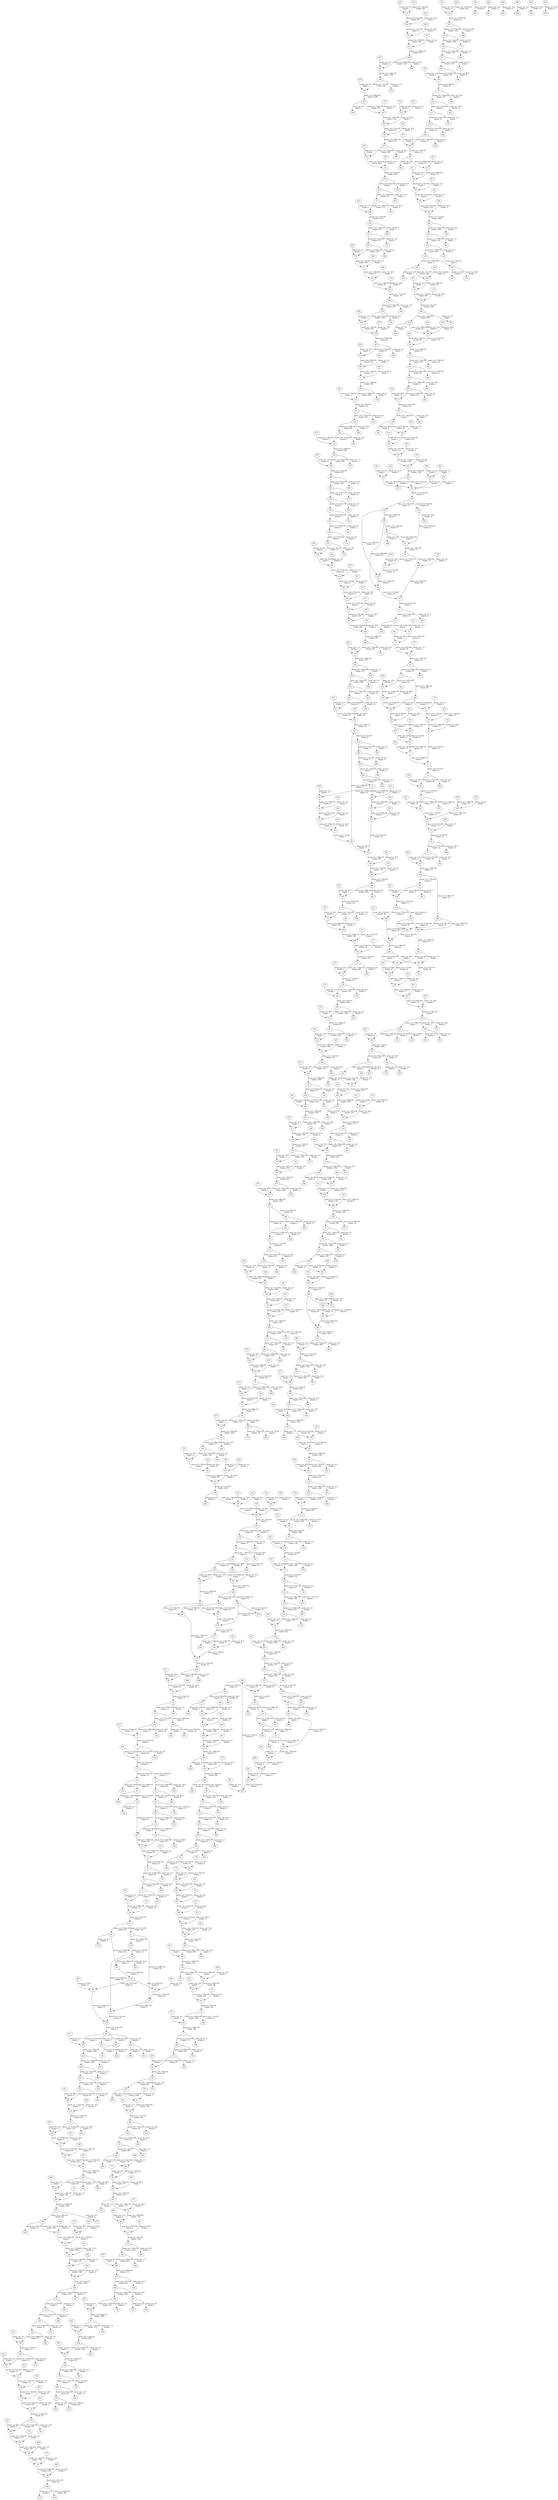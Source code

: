 strict digraph "" {
	0 -> 381	 [label="mean_cov: 1.94e+05
 length: 766",
		length=766,
		mean_cov=253.1409921671018];
	1 -> 459	 [label="mean_cov: 2.13e+04
 length: 111",
		length=111,
		mean_cov=192.21621621621622];
	1 -> 606	 [label="mean_cov: 91.0
 length: 6",
		length=6,
		mean_cov=15.166666666666666];
	2 -> 3	 [label="mean_cov: 5.67e+03
 length: 4",
		length=4,
		mean_cov=1417.25];
	3 -> 4	 [label="mean_cov: 2.3e+04
 length: 16",
		length=16,
		mean_cov=1435.6875];
	3 -> 508	 [label="mean_cov: 4.0
 length: 1",
		length=1,
		mean_cov=4.0];
	4 -> 5	 [label="mean_cov: 4.4e+03
 length: 3",
		length=3,
		mean_cov=1466.0];
	5 -> 6	 [label="mean_cov: 3.28e+03
 length: 3",
		length=3,
		mean_cov=1093.0];
	5 -> 24	 [label="mean_cov: 8.3e+03
 length: 23",
		length=23,
		mean_cov=360.6521739130435];
	6 -> 69	 [label="mean_cov: 2.08e+04
 length: 20",
		length=20,
		mean_cov=1041.9];
	6 -> 820	 [label="mean_cov: 25.0
 length: 10",
		length=10,
		mean_cov=2.5];
	7 -> 8	 [label="mean_cov: 3.28e+03
 length: 3",
		length=3,
		mean_cov=1093.0];
	8 -> 9	 [label="mean_cov: 4.4e+03
 length: 3",
		length=3,
		mean_cov=1466.0];
	9 -> 10	 [label="mean_cov: 2.3e+04
 length: 16",
		length=16,
		mean_cov=1435.6875];
	9 -> 860	 [label="mean_cov: 34.0
 length: 6",
		length=6,
		mean_cov=5.666666666666667];
	10 -> 11	 [label="mean_cov: 5.67e+03
 length: 4",
		length=4,
		mean_cov=1417.25];
	11 -> 180	 [label="mean_cov: 1.99e+04
 length: 77",
		length=77,
		mean_cov=257.9220779220779];
	11 -> 676	 [label="mean_cov: 1.56e+02
 length: 13",
		length=13,
		mean_cov=12.0];
	12 -> 13	 [label="mean_cov: 4.85e+04
 length: 29",
		length=29,
		mean_cov=1674.0344827586207];
	13 -> 59	 [label="mean_cov: 3.39e+04
 length: 22",
		length=22,
		mean_cov=1538.8181818181818];
	14 -> 15	 [label="mean_cov: 4.85e+04
 length: 29",
		length=29,
		mean_cov=1674.0344827586207];
	14 -> 824	 [label="mean_cov: 1.0
 length: 1",
		length=1,
		mean_cov=1.0];
	15 -> 273	 [label="mean_cov: 3.67e+04
 length: 42",
		length=42,
		mean_cov=874.452380952381];
	15 -> 360	 [label="mean_cov: 1.06e+04
 length: 48",
		length=48,
		mean_cov=220.64583333333334];
	16 -> 17	 [label="mean_cov: 1.83e+03
 length: 1",
		length=1,
		mean_cov=1826.0];
	16 -> 616	 [label="mean_cov: 11.0
 length: 11",
		length=11,
		mean_cov=1.0];
	17 -> 18	 [label="mean_cov: 5.69e+04
 length: 31",
		length=31,
		mean_cov=1835.2903225806451];
	18 -> 19	 [label="mean_cov: 3.21e+03
 length: 2",
		length=2,
		mean_cov=1606.5];
	19 -> 47	 [label="mean_cov: 4.17e+04
 length: 38",
		length=38,
		mean_cov=1097.157894736842];
	19 -> 345	 [label="mean_cov: 5.42e+03
 length: 38",
		length=38,
		mean_cov=142.68421052631578];
	20 -> 21	 [label="mean_cov: 3.21e+03
 length: 2",
		length=2,
		mean_cov=1606.5];
	21 -> 22	 [label="mean_cov: 5.69e+04
 length: 31",
		length=31,
		mean_cov=1835.2903225806451];
	21 -> 516	 [label="mean_cov: 70.0
 length: 52",
		length=52,
		mean_cov=1.3461538461538463];
	22 -> 23	 [label="mean_cov: 1.83e+03
 length: 1",
		length=1,
		mean_cov=1826.0];
	22 -> 634	 [label="mean_cov: 4.0
 length: 4",
		length=4,
		mean_cov=1.0];
	23 -> 71	 [label="mean_cov: 2.87e+04
 length: 17",
		length=17,
		mean_cov=1690.8235294117646];
	24 -> 25	 [label="mean_cov: 2.46e+03
 length: 11",
		length=11,
		mean_cov=223.36363636363637];
	24 -> 762	 [label="mean_cov: 39.0
 length: 8",
		length=8,
		mean_cov=4.875];
	25 -> 26	 [label="mean_cov: 4.19e+02
 length: 4",
		length=4,
		mean_cov=104.75];
	25 -> 840	 [label="mean_cov: 1.19e+02
 length: 15",
		length=15,
		mean_cov=7.933333333333334];
	26 -> 359	 [label="mean_cov: 6.35e+02
 length: 21",
		length=21,
		mean_cov=30.238095238095237];
	26 -> 726	 [label="mean_cov: 31.0
 length: 9",
		length=9,
		mean_cov=3.4444444444444446];
	27 -> 28	 [label="mean_cov: 4.19e+02
 length: 4",
		length=4,
		mean_cov=104.75];
	28 -> 29	 [label="mean_cov: 2.46e+03
 length: 11",
		length=11,
		mean_cov=223.36363636363637];
	29 -> 8	 [label="mean_cov: 8.3e+03
 length: 23",
		length=23,
		mean_cov=360.6521739130435];
	30 -> 364	 [label="mean_cov: 2.19e+05
 length: 315",
		length=315,
		mean_cov=695.7238095238096];
	30 -> 632	 [label="mean_cov: 98.0
 length: 11",
		length=11,
		mean_cov=8.909090909090908];
	31 -> 167	 [label="mean_cov: 3.23e+05
 length: 451",
		length=451,
		mean_cov=715.5831485587584];
	32 -> 74	 [label="mean_cov: 7.18e+04
 length: 328",
		length=328,
		mean_cov=218.97256097560975];
	32 -> 674	 [label="mean_cov: 6.0
 length: 2",
		length=2,
		mean_cov=3.0];
	33 -> 230	 [label="mean_cov: 1.1e+05
 length: 477",
		length=477,
		mean_cov=229.9182389937107];
	34 -> 35	 [label="mean_cov: 3.24e+03
 length: 18",
		length=18,
		mean_cov=180.16666666666666];
	34 -> 476	 [label="mean_cov: 2.18e+03
 length: 18",
		length=18,
		mean_cov=121.16666666666667];
	35 -> 36	 [label="mean_cov: 1.94e+03
 length: 12",
		length=12,
		mean_cov=162.0];
	36 -> 37	 [label="mean_cov: 6.37e+02
 length: 4",
		length=4,
		mean_cov=159.25];
	37 -> 38	 [label="mean_cov: 3.08e+02
 length: 2",
		length=2,
		mean_cov=154.0];
	38 -> 441	 [label="mean_cov: 1.1e+03
 length: 7",
		length=7,
		mean_cov=157.57142857142858];
	39 -> 40	 [label="mean_cov: 3.08e+02
 length: 2",
		length=2,
		mean_cov=154.0];
	39 -> 932	 [label="mean_cov: 24.0
 length: 16",
		length=16,
		mean_cov=1.5];
	40 -> 41	 [label="mean_cov: 6.37e+02
 length: 4",
		length=4,
		mean_cov=159.25];
	40 -> 834	 [label="mean_cov: 3.0
 length: 3",
		length=3,
		mean_cov=1.0];
	41 -> 42	 [label="mean_cov: 1.94e+03
 length: 12",
		length=12,
		mean_cov=162.0];
	41 -> 502	 [label="mean_cov: 4.0
 length: 4",
		length=4,
		mean_cov=1.0];
	42 -> 43	 [label="mean_cov: 3.24e+03
 length: 18",
		length=18,
		mean_cov=180.16666666666666];
	42 -> 958	 [label="mean_cov: 11.0
 length: 11",
		length=11,
		mean_cov=1.0];
	43 -> 362	 [label="mean_cov: 2.32e+03
 length: 8",
		length=8,
		mean_cov=289.5];
	44 -> 213	 [label="mean_cov: 3.93e+05
 length: 1900",
		length=1900,
		mean_cov=206.8357894736842];
	45 -> 353	 [label="mean_cov: 6.52e+03
 length: 57",
		length=57,
		mean_cov=114.29824561403508];
	45 -> 764	 [label="mean_cov: 4.0
 length: 2",
		length=2,
		mean_cov=2.0];
	46 -> 20	 [label="mean_cov: 4.17e+04
 length: 38",
		length=38,
		mean_cov=1097.157894736842];
	47 -> 137	 [label="mean_cov: 3.68e+02
 length: 56",
		length=56,
		mean_cov=6.571428571428571];
	47 -> 216	 [label="mean_cov: 3.68e+03
 length: 4",
		length=4,
		mean_cov=919.75];
	48 -> 313	 [label="mean_cov: 2.52e+03
 length: 67",
		length=67,
		mean_cov=37.56716417910448];
	48 -> 838	 [label="mean_cov: 2.0
 length: 1",
		length=1,
		mean_cov=2.0];
	49 -> 130	 [label="mean_cov: 1.44e+04
 length: 62",
		length=62,
		mean_cov=231.79032258064515];
	50 -> 295	 [label="mean_cov: 2.63e+04
 length: 131",
		length=131,
		mean_cov=201.03053435114504];
	51 -> 450	 [label="mean_cov: 1.84e+04
 length: 112",
		length=112,
		mean_cov=164.4375];
	51 -> 576	 [label="mean_cov: 49.0
 length: 4",
		length=4,
		mean_cov=12.25];
	52 -> 176	 [label="mean_cov: 1.18e+05
 length: 499",
		length=499,
		mean_cov=236.3687374749499];
	53 -> 299	 [label="mean_cov: 1.36e+05
 length: 551",
		length=551,
		mean_cov=246.49001814882033];
	53 -> 670	 [label="mean_cov: 2.0
 length: 2",
		length=2,
		mean_cov=1.0];
	54 -> 189	 [label="mean_cov: 8.01e+04
 length: 356",
		length=356,
		mean_cov=225.0];
	55 -> 249	 [label="mean_cov: 1.29e+05
 length: 661",
		length=661,
		mean_cov=194.45688350983357];
	55 -> 624	 [label="mean_cov: 3.0
 length: 2",
		length=2,
		mean_cov=1.5];
	56 -> 221	 [label="mean_cov: 3.11e+05
 length: 1274",
		length=1274,
		mean_cov=243.72135007849295];
	56 -> 708	 [label="mean_cov: 1.0
 length: 1",
		length=1,
		mean_cov=1.0];
	57 -> 115	 [label="mean_cov: 2.25e+05
 length: 857",
		length=857,
		mean_cov=262.15402567094515];
	58 -> 14	 [label="mean_cov: 3.39e+04
 length: 22",
		length=22,
		mean_cov=1538.8181818181818];
	59 -> 70	 [label="mean_cov: 4.35e+04
 length: 29",
		length=29,
		mean_cov=1501.3103448275863];
	59 -> 776	 [label="mean_cov: 3.0
 length: 2",
		length=2,
		mean_cov=1.5];
	60 -> 114	 [label="mean_cov: 1.41e+05
 length: 717",
		length=717,
		mean_cov=196.44769874476987];
	60 -> 888	 [label="mean_cov: 73.0
 length: 14",
		length=14,
		mean_cov=5.214285714285714];
	61 -> 335	 [label="mean_cov: 8.43e+04
 length: 410",
		length=410,
		mean_cov=205.6439024390244];
	62 -> 63	 [label="mean_cov: 3.77e+04
 length: 22",
		length=22,
		mean_cov=1711.5454545454545];
	63 -> 64	 [label="mean_cov: 2.23e+04
 length: 13",
		length=13,
		mean_cov=1715.0];
	64 -> 150	 [label="mean_cov: 2.57e+04
 length: 15",
		length=15,
		mean_cov=1712.6];
	64 -> 884	 [label="mean_cov: 7.0
 length: 7",
		length=7,
		mean_cov=1.0];
	65 -> 66	 [label="mean_cov: 2.23e+04
 length: 13",
		length=13,
		mean_cov=1715.0];
	66 -> 67	 [label="mean_cov: 3.77e+04
 length: 22",
		length=22,
		mean_cov=1711.5454545454545];
	66 -> 948	 [label="mean_cov: 52.0
 length: 22",
		length=22,
		mean_cov=2.3636363636363638];
	67 -> 227	 [label="mean_cov: 2.19e+04
 length: 16",
		length=16,
		mean_cov=1367.125];
	67 -> 812	 [label="mean_cov: 41.0
 length: 6",
		length=6,
		mean_cov=6.833333333333333];
	68 -> 7	 [label="mean_cov: 2.08e+04
 length: 20",
		length=20,
		mean_cov=1041.9];
	69 -> 145	 [label="mean_cov: 1e+04
 length: 11",
		length=11,
		mean_cov=909.4545454545455];
	69 -> 846	 [label="mean_cov: 74.0
 length: 8",
		length=8,
		mean_cov=9.25];
	70 -> 16	 [label="mean_cov: 2.87e+04
 length: 17",
		length=17,
		mean_cov=1690.8235294117646];
	70 -> 560	 [label="mean_cov: 26.0
 length: 4",
		length=4,
		mean_cov=6.5];
	71 -> 58	 [label="mean_cov: 4.35e+04
 length: 29",
		length=29,
		mean_cov=1501.3103448275863];
	72 -> 486	 [label="mean_cov: 4.63e+04
 length: 221",
		length=221,
		mean_cov=209.52941176470588];
	72 -> 588	 [label="mean_cov: 57.0
 length: 5",
		length=5,
		mean_cov=11.4];
	73 -> 314	 [label="mean_cov: 6.25e+04
 length: 335",
		length=335,
		mean_cov=186.5641791044776];
	74 -> 251	 [label="mean_cov: 1.25e+05
 length: 512",
		length=512,
		mean_cov=244.013671875];
	75 -> 33	 [label="mean_cov: 7.18e+04
 length: 328",
		length=328,
		mean_cov=218.97256097560975];
	75 -> 666	 [label="mean_cov: 5.0
 length: 5",
		length=5,
		mean_cov=1.0];
	76 -> 380	 [label="mean_cov: 1.8e+05
 length: 861",
		length=861,
		mean_cov=209.09291521486642];
	76 -> 887	 [label="mean_cov: 1.0
 length: 1",
		length=1,
		mean_cov=1.0];
	77 -> 419	 [label="mean_cov: 4.56e+03
 length: 53",
		length=53,
		mean_cov=85.98113207547169];
	78 -> 120	 [label="mean_cov: 4.54e+04
 length: 273",
		length=273,
		mean_cov=166.4102564102564];
	78 -> 646	 [label="mean_cov: 32.0
 length: 5",
		length=5,
		mean_cov=6.4];
	79 -> 136	 [label="mean_cov: 2.38e+04
 length: 84",
		length=84,
		mean_cov=283.5595238095238];
	80 -> 243	 [label="mean_cov: 4.55e+04
 length: 197",
		length=197,
		mean_cov=230.7969543147208];
	81 -> 205	 [label="mean_cov: 1.41e+05
 length: 717",
		length=717,
		mean_cov=196.6931659693166];
	81 -> 710	 [label="mean_cov: 2.0
 length: 1",
		length=1,
		mean_cov=2.0];
	82 -> 371	 [label="mean_cov: 1.9e+04
 length: 140",
		length=140,
		mean_cov=135.43571428571428];
	82 -> 568	 [label="mean_cov: 18.0
 length: 3",
		length=3,
		mean_cov=6.0];
	83 -> 289	 [label="mean_cov: 3.4e+04
 length: 268",
		length=268,
		mean_cov=126.88432835820896];
	84 -> 85	 [label="mean_cov: 6.85e+03
 length: 8",
		length=8,
		mean_cov=856.5];
	84 -> 628	 [label="mean_cov: 9.0
 length: 2",
		length=2,
		mean_cov=4.5];
	85 -> 86	 [label="mean_cov: 1.81e+04
 length: 17",
		length=17,
		mean_cov=1064.2941176470588];
	86 -> 87	 [label="mean_cov: 1.85e+03
 length: 2",
		length=2,
		mean_cov=923.5];
	86 -> 344	 [label="mean_cov: 2.08e+03
 length: 18",
		length=18,
		mean_cov=115.83333333333333];
	87 -> 215	 [label="mean_cov: 1.1e+04
 length: 12",
		length=12,
		mean_cov=913.25];
	88 -> 89	 [label="mean_cov: 1.85e+03
 length: 2",
		length=2,
		mean_cov=923.5];
	88 -> 952	 [label="mean_cov: 12.0
 length: 10",
		length=10,
		mean_cov=1.2];
	89 -> 90	 [label="mean_cov: 1.81e+04
 length: 17",
		length=17,
		mean_cov=1064.2941176470588];
	90 -> 91	 [label="mean_cov: 6.85e+03
 length: 8",
		length=8,
		mean_cov=856.5];
	90 -> 156	 [label="mean_cov: 5.67e+03
 length: 21",
		length=21,
		mean_cov=269.95238095238096];
	91 -> 137	 [label="mean_cov: 1.22e+04
 length: 13",
		length=13,
		mean_cov=940.7692307692307];
	92 -> 93	 [label="mean_cov: 5.06e+04
 length: 97",
		length=97,
		mean_cov=522.0515463917526];
	93 -> 191	 [label="mean_cov: 1.32e+05
 length: 223",
		length=223,
		mean_cov=593.0538116591928];
	93 -> 656	 [label="mean_cov: 1.89e+02
 length: 10",
		length=10,
		mean_cov=18.9];
	94 -> 240	 [label="mean_cov: 1.05e+05
 length: 249",
		length=249,
		mean_cov=422.90361445783134];
	95 -> 310	 [label="mean_cov: 4.88e+04
 length: 171",
		length=171,
		mean_cov=285.1111111111111];
	96 -> 274	 [label="mean_cov: 3.27e+05
 length: 1577",
		length=1577,
		mean_cov=207.0868738110336];
	96 -> 452	 [label="mean_cov: 44.0
 length: 1",
		length=1,
		mean_cov=44.0];
	97 -> 193	 [label="mean_cov: 1.1e+05
 length: 532",
		length=532,
		mean_cov=206.3251879699248];
	97 -> 678	 [label="mean_cov: 1.0
 length: 1",
		length=1,
		mean_cov=1.0];
	98 -> 337	 [label="mean_cov: 6.08e+05
 length: 3196",
		length=3196,
		mean_cov=190.081351689612];
	99 -> 178	 [label="mean_cov: 2.01e+05
 length: 1023",
		length=1023,
		mean_cov=196.83382209188662];
	100 -> 162	 [label="mean_cov: 1.67e+05
 length: 790",
		length=790,
		mean_cov=210.89620253164557];
	100 -> 780	 [label="mean_cov: 10.0
 length: 3",
		length=3,
		mean_cov=3.3333333333333335];
	101 -> 102	 [label="mean_cov: 4.82e+03
 length: 10",
		length=10,
		mean_cov=481.5];
	101 -> 564	 [label="mean_cov: 54.0
 length: 8",
		length=8,
		mean_cov=6.75];
	102 -> 103	 [label="mean_cov: 1.24e+04
 length: 17",
		length=17,
		mean_cov=726.5882352941177];
	102 -> 900	 [label="mean_cov: 1.0
 length: 1",
		length=1,
		mean_cov=1.0];
	103 -> 104	 [label="mean_cov: 7.49e+02
 length: 1",
		length=1,
		mean_cov=749.0];
	103 -> 766	 [label="mean_cov: 46.0
 length: 8",
		length=8,
		mean_cov=5.75];
	104 -> 157	 [label="mean_cov: 1.1e+04
 length: 14",
		length=14,
		mean_cov=786.8571428571429];
	104 -> 704	 [label="mean_cov: 68.0
 length: 10",
		length=10,
		mean_cov=6.8];
	105 -> 106	 [label="mean_cov: 7.49e+02
 length: 1",
		length=1,
		mean_cov=749.0];
	106 -> 107	 [label="mean_cov: 1.24e+04
 length: 17",
		length=17,
		mean_cov=726.5882352941177];
	107 -> 108	 [label="mean_cov: 4.82e+03
 length: 10",
		length=10,
		mean_cov=481.5];
	108 -> 393	 [label="mean_cov: 2.8e+03
 length: 7",
		length=7,
		mean_cov=400.42857142857144];
	109 -> 448	 [label="mean_cov: 1.78e+05
 length: 954",
		length=954,
		mean_cov=186.86477987421384];
	110 -> 239	 [label="mean_cov: 8.49e+03
 length: 60",
		length=60,
		mean_cov=141.53333333333333];
	110 -> 668	 [label="mean_cov: 1.0
 length: 1",
		length=1,
		mean_cov=1.0];
	111 -> 411	 [label="mean_cov: 3.9e+04
 length: 181",
		length=181,
		mean_cov=215.70165745856355];
	112 -> 382	 [label="mean_cov: 3.83e+05
 length: 1694",
		length=1694,
		mean_cov=225.8772136953955];
	112 -> 950	 [label="mean_cov: 1.71e+02
 length: 17",
		length=17,
		mean_cov=10.058823529411764];
	113 -> 61	 [label="mean_cov: 1.41e+05
 length: 717",
		length=717,
		mean_cov=196.44769874476987];
	113 -> 732	 [label="mean_cov: 2.0
 length: 1",
		length=1,
		mean_cov=2.0];
	114 -> 369	 [label="mean_cov: 4.66e+04
 length: 226",
		length=226,
		mean_cov=206.3495575221239];
	115 -> 164	 [label="mean_cov: 2.66e+05
 length: 1150",
		length=1150,
		mean_cov=231.08347826086955];
	115 -> 758	 [label="mean_cov: 78.0
 length: 5",
		length=5,
		mean_cov=15.6];
	116 -> 56	 [label="mean_cov: 2.25e+05
 length: 857",
		length=857,
		mean_cov=262.15402567094515];
	117 -> 118	 [label="mean_cov: 1.81e+03
 length: 12",
		length=12,
		mean_cov=150.58333333333334];
	118 -> 119	 [label="mean_cov: 1.45e+02
 length: 1",
		length=1,
		mean_cov=145.0];
	119 -> 79	 [label="mean_cov: 4.54e+04
 length: 273",
		length=273,
		mean_cov=166.4102564102564];
	120 -> 121	 [label="mean_cov: 1.45e+02
 length: 1",
		length=1,
		mean_cov=145.0];
	120 -> 602	 [label="mean_cov: 10.0
 length: 10",
		length=10,
		mean_cov=1.0];
	121 -> 122	 [label="mean_cov: 1.81e+03
 length: 12",
		length=12,
		mean_cov=150.58333333333334];
	121 -> 792	 [label="mean_cov: 7.0
 length: 7",
		length=7,
		mean_cov=1.0];
	122 -> 284	 [label="mean_cov: 5.2e+03
 length: 31",
		length=31,
		mean_cov=167.80645161290323];
	122 -> 660	 [label="mean_cov: 4.0
 length: 4",
		length=4,
		mean_cov=1.0];
	123 -> 124	 [label="mean_cov: 5.17e+02
 length: 2",
		length=2,
		mean_cov=258.5];
	123 -> 518	 [label="mean_cov: 3.0
 length: 3",
		length=3,
		mean_cov=1.0];
	124 -> 125	 [label="mean_cov: 2.53e+02
 length: 1",
		length=1,
		mean_cov=253.0];
	124 -> 826	 [label="mean_cov: 4.0
 length: 4",
		length=4,
		mean_cov=1.0];
	125 -> 415	 [label="mean_cov: 2.86e+03
 length: 11",
		length=11,
		mean_cov=260.1818181818182];
	125 -> 816	 [label="mean_cov: 15.0
 length: 15",
		length=15,
		mean_cov=1.0];
	126 -> 127	 [label="mean_cov: 2.53e+02
 length: 1",
		length=1,
		mean_cov=253.0];
	127 -> 128	 [label="mean_cov: 5.17e+02
 length: 2",
		length=2,
		mean_cov=258.5];
	128 -> 365	 [label="mean_cov: 3.11e+05
 length: 1557",
		length=1557,
		mean_cov=199.43802183686577];
	129 -> 48	 [label="mean_cov: 1.44e+04
 length: 62",
		length=62,
		mean_cov=231.79032258064515];
	130 -> 425	 [label="mean_cov: 1.2e+05
 length: 563",
		length=563,
		mean_cov=213.13854351687388];
	130 -> 672	 [label="mean_cov: 12.0
 length: 4",
		length=4,
		mean_cov=3.0];
	131 -> 132	 [label="mean_cov: 3.86e+02
 length: 2",
		length=2,
		mean_cov=193.0];
	132 -> 224	 [label="mean_cov: 1.53e+05
 length: 669",
		length=669,
		mean_cov=228.39611360239164];
	133 -> 134	 [label="mean_cov: 3.86e+02
 length: 2",
		length=2,
		mean_cov=193.0];
	133 -> 389	 [label="mean_cov: 1.05e+02
 length: 2",
		length=2,
		mean_cov=52.5];
	134 -> 298	 [label="mean_cov: 1.5e+05
 length: 642",
		length=642,
		mean_cov=233.82554517133957];
	134 -> 902	 [label="mean_cov: 2.0
 length: 2",
		length=2,
		mean_cov=1.0];
	135 -> 78	 [label="mean_cov: 2.38e+04
 length: 84",
		length=84,
		mean_cov=283.5595238095238];
	136 -> 166	 [label="mean_cov: 8.15e+04
 length: 374",
		length=374,
		mean_cov=218.02673796791444];
	136 -> 740	 [label="mean_cov: 12.0
 length: 2",
		length=2,
		mean_cov=6.0];
	137 -> 138	 [label="mean_cov: 3.88e+03
 length: 4",
		length=4,
		mean_cov=970.75];
	138 -> 316	 [label="mean_cov: 2.22e+04
 length: 31",
		length=31,
		mean_cov=714.7096774193549];
	139 -> 140	 [label="mean_cov: 3.88e+03
 length: 4",
		length=4,
		mean_cov=970.75];
	139 -> 215	 [label="mean_cov: 3.33e+02
 length: 56",
		length=56,
		mean_cov=5.946428571428571];
	140 -> 46	 [label="mean_cov: 3.68e+02
 length: 56",
		length=56,
		mean_cov=6.571428571428571];
	140 -> 84	 [label="mean_cov: 1.22e+04
 length: 13",
		length=13,
		mean_cov=940.7692307692307];
	141 -> 142	 [label="mean_cov: 5.52e+03
 length: 7",
		length=7,
		mean_cov=788.8571428571429];
	141 -> 359	 [label="mean_cov: 43.0
 length: 8",
		length=8,
		mean_cov=5.375];
	142 -> 12	 [label="mean_cov: 4.22e+04
 length: 49",
		length=49,
		mean_cov=860.4897959183673];
	142 -> 582	 [label="mean_cov: 68.0
 length: 7",
		length=7,
		mean_cov=9.714285714285714];
	143 -> 144	 [label="mean_cov: 5.52e+03
 length: 7",
		length=7,
		mean_cov=788.8571428571429];
	144 -> 300	 [label="mean_cov: 9.54e+03
 length: 13",
		length=13,
		mean_cov=734.0769230769231];
	145 -> 301	 [label="mean_cov: 3.11e+03
 length: 4",
		length=4,
		mean_cov=778.25];
	145 -> 796	 [label="mean_cov: 2.23e+02
 length: 15",
		length=15,
		mean_cov=14.866666666666667];
	146 -> 68	 [label="mean_cov: 1e+04
 length: 11",
		length=11,
		mean_cov=909.4545454545455];
	147 -> 152	 [label="mean_cov: 2.59e+05
 length: 1329",
		length=1329,
		mean_cov=195.150489089541];
	147 -> 688	 [label="mean_cov: 29.0
 length: 3",
		length=3,
		mean_cov=9.666666666666666];
	148 -> 269	 [label="mean_cov: 2.07e+04
 length: 92",
		length=92,
		mean_cov=224.6195652173913];
	149 -> 65	 [label="mean_cov: 2.57e+04
 length: 15",
		length=15,
		mean_cov=1712.6];
	150 -> 179	 [label="mean_cov: 3.77e+04
 length: 31",
		length=31,
		mean_cov=1217.5483870967741];
	150 -> 468	 [label="mean_cov: 7.08e+03
 length: 31",
		length=31,
		mean_cov=228.32258064516128];
	151 -> 148	 [label="mean_cov: 2.59e+05
 length: 1329",
		length=1329,
		mean_cov=195.150489089541];
	152 -> 186	 [label="mean_cov: 3.9e+05
 length: 1783",
		length=1783,
		mean_cov=219.00280426247897];
	152 -> 770	 [label="mean_cov: 4.0
 length: 4",
		length=4,
		mean_cov=1.0];
	153 -> 309	 [label="mean_cov: 1.51e+03
 length: 9",
		length=9,
		mean_cov=168.11111111111111];
	153 -> 552	 [label="mean_cov: 66.0
 length: 3",
		length=3,
		mean_cov=22.0];
	154 -> 217	 [label="mean_cov: 3.95e+04
 length: 184",
		length=184,
		mean_cov=214.7173913043478];
	155 -> 85	 [label="mean_cov: 5.67e+03
 length: 21",
		length=21,
		mean_cov=269.95238095238096];
	155 -> 802	 [label="mean_cov: 26.0
 length: 13",
		length=13,
		mean_cov=2.0];
	156 -> 316	 [label="mean_cov: 6.44e+03
 length: 35",
		length=35,
		mean_cov=184.05714285714285];
	157 -> 158	 [label="mean_cov: 99.0
 length: 1",
		length=1,
		mean_cov=99.0];
	157 -> 257	 [label="mean_cov: 4.83e+02
 length: 1",
		length=1,
		mean_cov=483.0];
	158 -> 460	 [label="mean_cov: 1.86e+03
 length: 21",
		length=21,
		mean_cov=88.61904761904762];
	159 -> 160	 [label="mean_cov: 99.0
 length: 1",
		length=1,
		mean_cov=99.0];
	159 -> 507	 [label="mean_cov: 13.0
 length: 1",
		length=1,
		mean_cov=13.0];
	160 -> 105	 [label="mean_cov: 1.1e+04
 length: 14",
		length=14,
		mean_cov=786.8571428571429];
	161 -> 99	 [label="mean_cov: 1.67e+05
 length: 790",
		length=790,
		mean_cov=210.89620253164557];
	161 -> 570	 [label="mean_cov: 5.0
 length: 1",
		length=1,
		mean_cov=5.0];
	162 -> 406	 [label="mean_cov: 5.2e+04
 length: 240",
		length=240,
		mean_cov=216.6625];
	163 -> 116	 [label="mean_cov: 2.66e+05
 length: 1150",
		length=1150,
		mean_cov=231.08347826086955];
	163 -> 912	 [label="mean_cov: 4.0
 length: 2",
		length=2,
		mean_cov=2.0];
	164 -> 333	 [label="mean_cov: 6.4e+05
 length: 2548",
		length=2548,
		mean_cov=251.31436420722136];
	165 -> 135	 [label="mean_cov: 8.15e+04
 length: 374",
		length=374,
		mean_cov=218.02673796791444];
	165 -> 536	 [label="mean_cov: 66.0
 length: 3",
		length=3,
		mean_cov=22.0];
	166 -> 470	 [label="mean_cov: 2.23e+05
 length: 1137",
		length=1137,
		mean_cov=195.72911169744944];
	167 -> 168	 [label="mean_cov: 1.52e+02
 length: 1",
		length=1,
		mean_cov=152.0];
	167 -> 695	 [label="mean_cov: 14.0
 length: 3",
		length=3,
		mean_cov=4.666666666666667];
	168 -> 324	 [label="mean_cov: 8.73e+03
 length: 59",
		length=59,
		mean_cov=147.98305084745763];
	168 -> 783	 [label="mean_cov: 68.0
 length: 9",
		length=9,
		mean_cov=7.555555555555555];
	169 -> 170	 [label="mean_cov: 1.52e+02
 length: 1",
		length=1,
		mean_cov=152.0];
	170 -> 30	 [label="mean_cov: 3.23e+05
 length: 451",
		length=451,
		mean_cov=715.5831485587584];
	171 -> 172	 [label="mean_cov: 1.19e+02
 length: 3",
		length=3,
		mean_cov=39.666666666666664];
	171 -> 832	 [label="mean_cov: 42.0
 length: 42",
		length=42,
		mean_cov=1.0];
	172 -> 455	 [label="mean_cov: 1.87e+04
 length: 169",
		length=169,
		mean_cov=110.47928994082841];
	172 -> 722	 [label="mean_cov: 14.0
 length: 14",
		length=14,
		mean_cov=1.0];
	173 -> 174	 [label="mean_cov: 1.19e+02
 length: 3",
		length=3,
		mean_cov=39.666666666666664];
	174 -> 231	 [label="mean_cov: 8.44e+04
 length: 526",
		length=526,
		mean_cov=160.54562737642587];
	175 -> 176	 [label="mean_cov: 44.0
 length: 4",
		length=4,
		mean_cov=11.0];
	176 -> 449	 [label="mean_cov: 3.4e+05
 length: 1365",
		length=1365,
		mean_cov=249.34065934065933];
	177 -> 100	 [label="mean_cov: 2.01e+05
 length: 1023",
		length=1023,
		mean_cov=196.83382209188662];
	177 -> 534	 [label="mean_cov: 3.0
 length: 1",
		length=1,
		mean_cov=3.0];
	178 -> 414	 [label="mean_cov: 1.27e+05
 length: 652",
		length=652,
		mean_cov=194.53374233128835];
	179 -> 2	 [label="mean_cov: 1.99e+04
 length: 77",
		length=77,
		mean_cov=257.9220779220779];
	179 -> 720	 [label="mean_cov: 42.0
 length: 34",
		length=34,
		mean_cov=1.2352941176470589];
	180 -> 149	 [label="mean_cov: 3.77e+04
 length: 31",
		length=31,
		mean_cov=1217.5483870967741];
	181 -> 297	 [label="mean_cov: 2.46e+05
 length: 1206",
		length=1206,
		mean_cov=204.24958540630183];
	182 -> 413	 [label="mean_cov: 7.93e+05
 length: 3563",
		length=3563,
		mean_cov=222.6752736458041];
	182 -> 696	 [label="mean_cov: 47.0
 length: 3",
		length=3,
		mean_cov=15.666666666666666];
	183 -> 223	 [label="mean_cov: 1.19e+05
 length: 533",
		length=533,
		mean_cov=222.9043151969981];
	183 -> 962	 [label="mean_cov: 1.0
 length: 1",
		length=1,
		mean_cov=1.0];
	184 -> 499	 [label="mean_cov: 2.4e+05
 length: 1040",
		length=1040,
		mean_cov=230.8048076923077];
	185 -> 151	 [label="mean_cov: 3.9e+05
 length: 1783",
		length=1783,
		mean_cov=219.00280426247897];
	186 -> 471	 [label="mean_cov: 2.32e+04
 length: 166",
		length=166,
		mean_cov=139.77710843373495];
	186 -> 864	 [label="mean_cov: 1.0
 length: 1",
		length=1,
		mean_cov=1.0];
	187 -> 412	 [label="mean_cov: 1.19e+05
 length: 576",
		length=576,
		mean_cov=207.25520833333334];
	188 -> 421	 [label="mean_cov: 4.92e+03
 length: 86",
		length=86,
		mean_cov=57.24418604651163];
	188 -> 600	 [label="mean_cov: 16.0
 length: 3",
		length=3,
		mean_cov=5.333333333333333];
	189 -> 383	 [label="mean_cov: 3.38e+05
 length: 1631",
		length=1631,
		mean_cov=207.1023911710607];
	190 -> 55	 [label="mean_cov: 8.01e+04
 length: 356",
		length=356,
		mean_cov=225.0];
	190 -> 572	 [label="mean_cov: 1.09e+02
 length: 12",
		length=12,
		mean_cov=9.083333333333334];
	191 -> 378	 [label="mean_cov: 2.45e+04
 length: 46",
		length=46,
		mean_cov=531.8695652173913];
	191 -> 492	 [label="mean_cov: 1.94e+02
 length: 11",
		length=11,
		mean_cov=17.636363636363637];
	192 -> 94	 [label="mean_cov: 1.32e+05
 length: 223",
		length=223,
		mean_cov=593.0538116591928];
	193 -> 408	 [label="mean_cov: 5.34e+05
 length: 2555",
		length=2555,
		mean_cov=208.9545988258317];
	194 -> 98	 [label="mean_cov: 1.1e+05
 length: 532",
		length=532,
		mean_cov=206.3251879699248];
	194 -> 620	 [label="mean_cov: 1.0
 length: 1",
		length=1,
		mean_cov=1.0];
	195 -> 416	 [label="mean_cov: 6.88e+03
 length: 27",
		length=27,
		mean_cov=255.0];
	195 -> 940	 [label="mean_cov: 8.0
 length: 8",
		length=8,
		mean_cov=1.0];
	196 -> 286	 [label="mean_cov: 5.76e+03
 length: 34",
		length=34,
		mean_cov=169.2941176470588];
	197 -> 201	 [label="mean_cov: 1.68e+05
 length: 617",
		length=617,
		mean_cov=271.64667747163696];
	198 -> 410	 [label="mean_cov: 7.43e+04
 length: 367",
		length=367,
		mean_cov=202.41689373297004];
	198 -> 854	 [label="mean_cov: 1.0
 length: 1",
		length=1,
		mean_cov=1.0];
	199 -> 247	 [label="mean_cov: 2.66e+04
 length: 114",
		length=114,
		mean_cov=233.55263157894737];
	200 -> 368	 [label="mean_cov: 2.11e+05
 length: 827",
		length=827,
		mean_cov=255.3627569528416];
	200 -> 662	 [label="mean_cov: 32.0
 length: 3",
		length=3,
		mean_cov=10.666666666666666];
	201 -> 435	 [label="mean_cov: 1.85e+05
 length: 1017",
		length=1017,
		mean_cov=182.1819075712881];
	201 -> 914	 [label="mean_cov: 1.0
 length: 1",
		length=1,
		mean_cov=1.0];
	202 -> 198	 [label="mean_cov: 1.68e+05
 length: 617",
		length=617,
		mean_cov=271.64667747163696];
	203 -> 325	 [label="mean_cov: 1.31e+04
 length: 103",
		length=103,
		mean_cov=127.1747572815534];
	203 -> 618	 [label="mean_cov: 4.0
 length: 1",
		length=1,
		mean_cov=4.0];
	204 -> 387	 [label="mean_cov: 3.9e+04
 length: 211",
		length=211,
		mean_cov=184.87203791469193];
	205 -> 379	 [label="mean_cov: 2.62e+04
 length: 178",
		length=178,
		mean_cov=147.23033707865167];
	205 -> 698	 [label="mean_cov: 1.0
 length: 1",
		length=1,
		mean_cov=1.0];
	206 -> 80	 [label="mean_cov: 1.41e+05
 length: 717",
		length=717,
		mean_cov=196.6931659693166];
	207 -> 208	 [label="mean_cov: 3.72e+03
 length: 23",
		length=23,
		mean_cov=161.7391304347826];
	208 -> 296	 [label="mean_cov: 1.3e+03
 length: 56",
		length=56,
		mean_cov=23.142857142857142];
	208 -> 446	 [label="mean_cov: 3.58e+03
 length: 21",
		length=21,
		mean_cov=170.66666666666666];
	209 -> 210	 [label="mean_cov: 3.72e+03
 length: 23",
		length=23,
		mean_cov=161.7391304347826];
	210 -> 290	 [label="mean_cov: 3.95e+03
 length: 23",
		length=23,
		mean_cov=171.7826086956522];
	210 -> 788	 [label="mean_cov: 22.0
 length: 22",
		length=22,
		mean_cov=1.0];
	211 -> 405	 [label="mean_cov: 1.67e+05
 length: 794",
		length=794,
		mean_cov=209.9735516372796];
	212 -> 428	 [label="mean_cov: 1.02e+04
 length: 102",
		length=102,
		mean_cov=99.66666666666667];
	212 -> 630	 [label="mean_cov: 17.0
 length: 4",
		length=4,
		mean_cov=4.25];
	213 -> 485	 [label="mean_cov: 1.4e+05
 length: 631",
		length=631,
		mean_cov=222.2551505546751];
	213 -> 926	 [label="mean_cov: 4.0
 length: 2",
		length=2,
		mean_cov=2.0];
	214 -> 45	 [label="mean_cov: 3.93e+05
 length: 1900",
		length=1900,
		mean_cov=206.8357894736842];
	215 -> 46	 [label="mean_cov: 3.68e+03
 length: 4",
		length=4,
		mean_cov=919.75];
	216 -> 88	 [label="mean_cov: 1.1e+04
 length: 12",
		length=12,
		mean_cov=913.25];
	216 -> 138	 [label="mean_cov: 3.33e+02
 length: 56",
		length=56,
		mean_cov=5.946428571428571];
	217 -> 399	 [label="mean_cov: 2.08e+05
 length: 873",
		length=873,
		mean_cov=238.29553264604812];
	218 -> 153	 [label="mean_cov: 3.95e+04
 length: 184",
		length=184,
		mean_cov=214.7173913043478];
	218 -> 724	 [label="mean_cov: 2.0
 length: 2",
		length=2,
		mean_cov=1.0];
	219 -> 490	 [label="mean_cov: 1.79e+05
 length: 913",
		length=913,
		mean_cov=195.62979189485213];
	220 -> 355	 [label="mean_cov: 1.5e+04
 length: 110",
		length=110,
		mean_cov=136.76363636363635];
	220 -> 578	 [label="mean_cov: 6.0
 length: 3",
		length=3,
		mean_cov=2.0];
	221 -> 271	 [label="mean_cov: 3.28e+05
 length: 1563",
		length=1563,
		mean_cov=209.6973768394114];
	222 -> 57	 [label="mean_cov: 3.11e+05
 length: 1274",
		length=1274,
		mean_cov=243.72135007849295];
	222 -> 548	 [label="mean_cov: 2.0
 length: 1",
		length=1,
		mean_cov=2.0];
	223 -> 133	 [label="mean_cov: 1.53e+05
 length: 669",
		length=669,
		mean_cov=228.39611360239164];
	223 -> 636	 [label="mean_cov: 12.0
 length: 2",
		length=2,
		mean_cov=6.0];
	224 -> 184	 [label="mean_cov: 1.19e+05
 length: 533",
		length=533,
		mean_cov=222.9043151969981];
	225 -> 319	 [label="mean_cov: 2.61e+05
 length: 1063",
		length=1063,
		mean_cov=245.25682031984948];
	226 -> 248	 [label="mean_cov: 9.29e+04
 length: 465",
		length=465,
		mean_cov=199.8795698924731];
	226 -> 946	 [label="mean_cov: 1.0
 length: 1",
		length=1,
		mean_cov=1.0];
	227 -> 326	 [label="mean_cov: 1.53e+04
 length: 13",
		length=13,
		mean_cov=1178.076923076923];
	228 -> 62	 [label="mean_cov: 2.19e+04
 length: 16",
		length=16,
		mean_cov=1367.125];
	228 -> 648	 [label="mean_cov: 5.0
 length: 5",
		length=5,
		mean_cov=1.0];
	229 -> 32	 [label="mean_cov: 1.1e+05
 length: 477",
		length=477,
		mean_cov=229.9182389937107];
	230 -> 332	 [label="mean_cov: 1.12e+04
 length: 126",
		length=126,
		mean_cov=89.15873015873017];
	230 -> 930	 [label="mean_cov: 23.0
 length: 3",
		length=3,
		mean_cov=7.666666666666667];
	231 -> 396	 [label="mean_cov: 1.1e+06
 length: 4683",
		length=4683,
		mean_cov=235.08520179372198];
	232 -> 171	 [label="mean_cov: 8.44e+04
 length: 526",
		length=526,
		mean_cov=160.54562737642587];
	232 -> 546	 [label="mean_cov: 36.0
 length: 3",
		length=3,
		mean_cov=12.0];
	233 -> 234	 [label="mean_cov: 2.16e+03
 length: 3",
		length=3,
		mean_cov=719.0];
	233 -> 386	 [label="mean_cov: 1.97e+02
 length: 37",
		length=37,
		mean_cov=5.324324324324325];
	234 -> 283	 [label="mean_cov: 2.02e+04
 length: 34",
		length=34,
		mean_cov=593.8823529411765];
	234 -> 461	 [label="mean_cov: 6.31e+02
 length: 34",
		length=34,
		mean_cov=18.558823529411764];
	235 -> 236	 [label="mean_cov: 2.16e+03
 length: 3",
		length=3,
		mean_cov=719.0];
	236 -> 357	 [label="mean_cov: 1.07e+04
 length: 14",
		length=14,
		mean_cov=760.8571428571429];
	237 -> 292	 [label="mean_cov: 4.38e+04
 length: 235",
		length=235,
		mean_cov=186.2595744680851];
	237 -> 638	 [label="mean_cov: 8.0
 length: 2",
		length=2,
		mean_cov=4.0];
	238 -> 250	 [label="mean_cov: 3.51e+05
 length: 1608",
		length=1608,
		mean_cov=218.5889303482587];
	239 -> 92	 [label="mean_cov: 5.47e+04
 length: 152",
		length=152,
		mean_cov=359.63157894736844];
	240 -> 109	 [label="mean_cov: 8.49e+03
 length: 60",
		length=60,
		mean_cov=141.53333333333333];
	240 -> 683	 [label="mean_cov: 13.0
 length: 3",
		length=3,
		mean_cov=4.333333333333333];
	240 -> 799	 [label="mean_cov: 86.0
 length: 10",
		length=10,
		mean_cov=8.6];
	241 -> 304	 [label="mean_cov: 3.36e+05
 length: 1349",
		length=1349,
		mean_cov=248.7123795404003];
	242 -> 388	 [label="mean_cov: 3.53e+05
 length: 1395",
		length=1395,
		mean_cov=252.95340501792114];
	242 -> 830	 [label="mean_cov: 8.0
 length: 8",
		length=8,
		mean_cov=1.0];
	243 -> 451	 [label="mean_cov: 3.14e+05
 length: 1161",
		length=1161,
		mean_cov=270.04651162790697];
	244 -> 81	 [label="mean_cov: 4.55e+04
 length: 197",
		length=197,
		mean_cov=230.7969543147208];
	244 -> 584	 [label="mean_cov: 65.0
 length: 7",
		length=7,
		mean_cov=9.285714285714286];
	245 -> 489	 [label="mean_cov: 1.01e+05
 length: 475",
		length=475,
		mean_cov=213.39157894736843];
	246 -> 339	 [label="mean_cov: 9.61e+04
 length: 598",
		length=598,
		mean_cov=160.69899665551839];
	246 -> 922	 [label="mean_cov: 22.0
 length: 4",
		length=4,
		mean_cov=5.5];
	247 -> 225	 [label="mean_cov: 9.29e+04
 length: 465",
		length=465,
		mean_cov=199.8795698924731];
	247 -> 896	 [label="mean_cov: 8.0
 length: 3",
		length=3,
		mean_cov=2.6666666666666665];
	248 -> 200	 [label="mean_cov: 2.66e+04
 length: 114",
		length=114,
		mean_cov=233.55263157894737];
	249 -> 237	 [label="mean_cov: 3.51e+05
 length: 1608",
		length=1608,
		mean_cov=218.5889303482587];
	249 -> 540	 [label="mean_cov: 4.0
 length: 1",
		length=1,
		mean_cov=4.0];
	250 -> 54	 [label="mean_cov: 1.29e+05
 length: 661",
		length=661,
		mean_cov=194.45688350983357];
	251 -> 321	 [label="mean_cov: 4.53e+03
 length: 22",
		length=22,
		mean_cov=205.77272727272728];
	251 -> 716	 [label="mean_cov: 4.0
 length: 2",
		length=2,
		mean_cov=2.0];
	252 -> 75	 [label="mean_cov: 1.25e+05
 length: 512",
		length=512,
		mean_cov=244.013671875];
	253 -> 254	 [label="mean_cov: 1.52e+02
 length: 1",
		length=1,
		mean_cov=152.0];
	253 -> 778	 [label="mean_cov: 4.0
 length: 4",
		length=4,
		mean_cov=1.0];
	254 -> 342	 [label="mean_cov: 4e+03
 length: 32",
		length=32,
		mean_cov=124.875];
	254 -> 738	 [label="mean_cov: 8.0
 length: 8",
		length=8,
		mean_cov=1.0];
	255 -> 256	 [label="mean_cov: 1.52e+02
 length: 1",
		length=1,
		mean_cov=152.0];
	256 -> 346	 [label="mean_cov: 4.54e+02
 length: 3",
		length=3,
		mean_cov=151.33333333333334];
	257 -> 258	 [label="mean_cov: 1.06e+03
 length: 2",
		length=2,
		mean_cov=530.0];
	258 -> 280	 [label="mean_cov: 1.03e+04
 length: 19",
		length=19,
		mean_cov=541.6315789473684];
	258 -> 385	 [label="mean_cov: 8.48e+02
 length: 19",
		length=19,
		mean_cov=44.63157894736842];
	259 -> 260	 [label="mean_cov: 1.06e+03
 length: 2",
		length=2,
		mean_cov=530.0];
	260 -> 160	 [label="mean_cov: 4.83e+02
 length: 1",
		length=1,
		mean_cov=483.0];
	260 -> 507	 [label="mean_cov: 55.0
 length: 1",
		length=1,
		mean_cov=55.0];
	261 -> 375	 [label="mean_cov: 1.25e+05
 length: 810",
		length=810,
		mean_cov=154.0543209876543];
	262 -> 457	 [label="mean_cov: 2.28e+05
 length: 1257",
		length=1257,
		mean_cov=181.68257756563247];
	262 -> 680	 [label="mean_cov: 2.0
 length: 1",
		length=1,
		mean_cov=2.0];
	263 -> 264	 [label="mean_cov: 3.05e+02
 length: 1",
		length=1,
		mean_cov=305.0];
	263 -> 794	 [label="mean_cov: 3.0
 length: 3",
		length=3,
		mean_cov=1.0];
	264 -> 265	 [label="mean_cov: 1.5e+03
 length: 5",
		length=5,
		mean_cov=300.2];
	264 -> 960	 [label="mean_cov: 4.0
 length: 4",
		length=4,
		mean_cov=1.0];
	265 -> 361	 [label="mean_cov: 1.9e+03
 length: 7",
		length=7,
		mean_cov=270.7142857142857];
	265 -> 684	 [label="mean_cov: 4.0
 length: 4",
		length=4,
		mean_cov=1.0];
	266 -> 267	 [label="mean_cov: 1.5e+03
 length: 5",
		length=5,
		mean_cov=300.2];
	267 -> 268	 [label="mean_cov: 3.05e+02
 length: 1",
		length=1,
		mean_cov=305.0];
	268 -> 330	 [label="mean_cov: 2.4e+03
 length: 8",
		length=8,
		mean_cov=300.0];
	269 -> 530	 [label="mean_cov: 11.0
 length: 4",
		length=4,
		mean_cov=2.75];
	269 -> 693	 [label="mean_cov: 3.53e+04
 length: 286",
		length=286,
		mean_cov=123.48251748251748];
	270 -> 147	 [label="mean_cov: 2.07e+04
 length: 92",
		length=92,
		mean_cov=224.6195652173913];
	271 -> 484	 [label="mean_cov: 3.31e+04
 length: 151",
		length=151,
		mean_cov=219.02649006622516];
	272 -> 222	 [label="mean_cov: 3.28e+05
 length: 1563",
		length=1563,
		mean_cov=209.6973768394114];
	272 -> 622	 [label="mean_cov: 5.0
 length: 1",
		length=1,
		mean_cov=5.0];
	273 -> 143	 [label="mean_cov: 5.44e+03
 length: 7",
		length=7,
		mean_cov=776.7142857142857];
	274 -> 442	 [label="mean_cov: 3.83e+05
 length: 1854",
		length=1854,
		mean_cov=206.44228694714133];
	275 -> 95	 [label="mean_cov: 3.27e+05
 length: 1577",
		length=1577,
		mean_cov=207.0868738110336];
	275 -> 626	 [label="mean_cov: 8.0
 length: 3",
		length=3,
		mean_cov=2.6666666666666665];
	276 -> 294	 [label="mean_cov: 4.87e+02
 length: 3",
		length=3,
		mean_cov=162.33333333333334];
	276 -> 594	 [label="mean_cov: 63.0
 length: 3",
		length=3,
		mean_cov=21.0];
	277 -> 318	 [label="mean_cov: 4.2e+05
 length: 1832",
		length=1832,
		mean_cov=229.3788209606987];
	278 -> 566	 [label="mean_cov: 5.0
 length: 1",
		length=1,
		mean_cov=5.0];
	278 -> 615	 [label="mean_cov: 3.9e+04
 length: 284",
		length=284,
		mean_cov=137.39084507042253];
	279 -> 308	 [label="mean_cov: 4.22e+03
 length: 26",
		length=26,
		mean_cov=162.30769230769232];
	280 -> 235	 [label="mean_cov: 2.02e+04
 length: 34",
		length=34,
		mean_cov=593.8823529411765];
	280 -> 281	 [label="mean_cov: 8.76e+03
 length: 34",
		length=34,
		mean_cov=257.5];
	281 -> 329	 [label="mean_cov: 3.78e+03
 length: 22",
		length=22,
		mean_cov=171.95454545454547];
	282 -> 283	 [label="mean_cov: 8.76e+03
 length: 34",
		length=34,
		mean_cov=257.5];
	282 -> 461	 [label="mean_cov: 3.05e+02
 length: 34",
		length=34,
		mean_cov=8.970588235294118];
	283 -> 259	 [label="mean_cov: 1.03e+04
 length: 19",
		length=19,
		mean_cov=541.6315789473684];
	284 -> 285	 [label="mean_cov: 2.03e+03
 length: 13",
		length=13,
		mean_cov=156.0];
	284 -> 920	 [label="mean_cov: 2.0
 length: 2",
		length=2,
		mean_cov=1.0];
	285 -> 195	 [label="mean_cov: 5.76e+03
 length: 34",
		length=34,
		mean_cov=169.2941176470588];
	286 -> 287	 [label="mean_cov: 2.03e+03
 length: 13",
		length=13,
		mean_cov=156.0];
	286 -> 876	 [label="mean_cov: 6.0
 length: 6",
		length=6,
		mean_cov=1.0];
	287 -> 117	 [label="mean_cov: 5.2e+03
 length: 31",
		length=31,
		mean_cov=167.80645161290323];
	288 -> 82	 [label="mean_cov: 3.4e+04
 length: 268",
		length=268,
		mean_cov=126.88432835820896];
	288 -> 690	 [label="mean_cov: 19.0
 length: 4",
		length=4,
		mean_cov=4.75];
	289 -> 409	 [label="mean_cov: 1.99e+05
 length: 924",
		length=924,
		mean_cov=215.23593073593074];
	290 -> 291	 [label="mean_cov: 8.72e+03
 length: 37",
		length=37,
		mean_cov=235.78378378378378];
	290 -> 908	 [label="mean_cov: 4.0
 length: 4",
		length=4,
		mean_cov=1.0];
	291 -> 238	 [label="mean_cov: 4.38e+04
 length: 235",
		length=235,
		mean_cov=186.2595744680851];
	292 -> 293	 [label="mean_cov: 8.72e+03
 length: 37",
		length=37,
		mean_cov=235.78378378378378];
	292 -> 828	 [label="mean_cov: 13.0
 length: 13",
		length=13,
		mean_cov=1.0];
	293 -> 207	 [label="mean_cov: 3.95e+03
 length: 23",
		length=23,
		mean_cov=171.7826086956522];
	294 -> 51	 [label="mean_cov: 2.63e+04
 length: 131",
		length=131,
		mean_cov=201.03053435114504];
	294 -> 862	 [label="mean_cov: 11.0
 length: 7",
		length=7,
		mean_cov=1.5714285714285714];
	295 -> 277	 [label="mean_cov: 4.87e+02
 length: 3",
		length=3,
		mean_cov=162.33333333333334];
	296 -> 182	 [label="mean_cov: 2.46e+05
 length: 1206",
		length=1206,
		mean_cov=204.24958540630183];
	297 -> 209	 [label="mean_cov: 1.3e+03
 length: 56",
		length=56,
		mean_cov=23.142857142857142];
	297 -> 444	 [label="mean_cov: 6.46e+03
 length: 33",
		length=33,
		mean_cov=195.63636363636363];
	298 -> 52	 [label="mean_cov: 1.36e+05
 length: 551",
		length=551,
		mean_cov=246.49001814882033];
	299 -> 131	 [label="mean_cov: 1.5e+05
 length: 642",
		length=642,
		mean_cov=233.82554517133957];
	299 -> 528	 [label="mean_cov: 2.5e+02
 length: 15",
		length=15,
		mean_cov=16.666666666666668];
	300 -> 146	 [label="mean_cov: 3.11e+03
 length: 4",
		length=4,
		mean_cov=778.25];
	301 -> 141	 [label="mean_cov: 9.54e+03
 length: 13",
		length=13,
		mean_cov=734.0769230769231];
	301 -> 504	 [label="mean_cov: 49.0
 length: 9",
		length=9,
		mean_cov=5.444444444444445];
	302 -> 482	 [label="mean_cov: 7.77e+04
 length: 365",
		length=365,
		mean_cov=212.92876712328768];
	303 -> 500	 [label="mean_cov: 11.0
 length: 2",
		length=2,
		mean_cov=5.5];
	303 -> 510	 [label="mean_cov: 6.55e+04
 length: 339",
		length=339,
		mean_cov=193.09734513274336];
	304 -> 305	 [label="mean_cov: 3.31e+02
 length: 1",
		length=1,
		mean_cov=331.0];
	304 -> 910	 [label="mean_cov: 2.0
 length: 2",
		length=2,
		mean_cov=1.0];
	305 -> 317	 [label="mean_cov: 4.15e+03
 length: 9",
		length=9,
		mean_cov=461.55555555555554];
	306 -> 307	 [label="mean_cov: 3.31e+02
 length: 1",
		length=1,
		mean_cov=331.0];
	306 -> 515	 [label="mean_cov: 36.0
 length: 1",
		length=1,
		mean_cov=36.0];
	306 -> 605	 [label="mean_cov: 6.0
 length: 1",
		length=1,
		mean_cov=6.0];
	306 -> 857	 [label="mean_cov: 11.0
 length: 3",
		length=3,
		mean_cov=3.6666666666666665];
	307 -> 242	 [label="mean_cov: 3.36e+05
 length: 1349",
		length=1349,
		mean_cov=248.7123795404003];
	308 -> 154	 [label="mean_cov: 1.51e+03
 length: 9",
		length=9,
		mean_cov=168.11111111111111];
	309 -> 278	 [label="mean_cov: 4.22e+03
 length: 26",
		length=26,
		mean_cov=162.30769230769232];
	309 -> 818	 [label="mean_cov: 15.0
 length: 3",
		length=3,
		mean_cov=5.0];
	310 -> 487	 [label="mean_cov: 8.37e+02
 length: 6",
		length=6,
		mean_cov=139.5];
	310 -> 538	 [label="mean_cov: 4.0
 length: 2",
		length=2,
		mean_cov=2.0];
	311 -> 96	 [label="mean_cov: 4.88e+04
 length: 171",
		length=171,
		mean_cov=285.1111111111111];
	312 -> 49	 [label="mean_cov: 2.52e+03
 length: 67",
		length=67,
		mean_cov=37.56716417910448];
	312 -> 462	 [label="mean_cov: 17.0
 length: 2",
		length=2,
		mean_cov=8.5];
	313 -> 458	 [label="mean_cov: 6.59e+04
 length: 332",
		length=332,
		mean_cov=198.62951807228916];
	314 -> 456	 [label="mean_cov: 2.28e+05
 length: 1164",
		length=1164,
		mean_cov=195.79381443298968];
	314 -> 878	 [label="mean_cov: 4.0
 length: 1",
		length=1,
		mean_cov=4.0];
	315 -> 72	 [label="mean_cov: 6.25e+04
 length: 335",
		length=335,
		mean_cov=186.5641791044776];
	316 -> 306	 [label="mean_cov: 4.15e+03
 length: 9",
		length=9,
		mean_cov=461.55555555555554];
	317 -> 139	 [label="mean_cov: 2.22e+04
 length: 31",
		length=31,
		mean_cov=714.7096774193549];
	317 -> 155	 [label="mean_cov: 6.44e+03
 length: 35",
		length=35,
		mean_cov=184.05714285714285];
	318 -> 226	 [label="mean_cov: 2.61e+05
 length: 1063",
		length=1063,
		mean_cov=245.25682031984948];
	318 -> 580	 [label="mean_cov: 6.0
 length: 3",
		length=3,
		mean_cov=2.0];
	319 -> 276	 [label="mean_cov: 4.2e+05
 length: 1832",
		length=1832,
		mean_cov=229.3788209606987];
	320 -> 252	 [label="mean_cov: 4.53e+03
 length: 22",
		length=22,
		mean_cov=205.77272727272728];
	321 -> 370	 [label="mean_cov: 3.38e+04
 length: 186",
		length=186,
		mean_cov=181.7258064516129];
	321 -> 574	 [label="mean_cov: 1.07e+02
 length: 3",
		length=3,
		mean_cov=35.666666666666664];
	322 -> 349	 [label="mean_cov: 9.72e+02
 length: 6",
		length=6,
		mean_cov=162.0];
	322 -> 872	 [label="mean_cov: 29.0
 length: 13",
		length=13,
		mean_cov=2.230769230769231];
	323 -> 488	 [label="mean_cov: 5.87e+04
 length: 318",
		length=318,
		mean_cov=184.4811320754717];
	324 -> 204	 [label="mean_cov: 1.31e+04
 length: 103",
		length=103,
		mean_cov=127.1747572815534];
	325 -> 169	 [label="mean_cov: 8.73e+03
 length: 59",
		length=59,
		mean_cov=147.98305084745763];
	325 -> 642	 [label="mean_cov: 6.0
 length: 2",
		length=2,
		mean_cov=3.0];
	326 -> 282	 [label="mean_cov: 3.78e+03
 length: 22",
		length=22,
		mean_cov=171.95454545454547];
	326 -> 327	 [label="mean_cov: 1.78e+03
 length: 2",
		length=2,
		mean_cov=891.0];
	327 -> 358	 [label="mean_cov: 2.43e+03
 length: 3",
		length=3,
		mean_cov=811.0];
	327 -> 936	 [label="mean_cov: 91.0
 length: 8",
		length=8,
		mean_cov=11.375];
	328 -> 329	 [label="mean_cov: 1.78e+03
 length: 2",
		length=2,
		mean_cov=891.0];
	329 -> 228	 [label="mean_cov: 1.53e+04
 length: 13",
		length=13,
		mean_cov=1178.076923076923];
	330 -> 391	 [label="mean_cov: 3.2e+03
 length: 20",
		length=20,
		mean_cov=159.95];
	330 -> 440	 [label="mean_cov: 1.84e+03
 length: 13",
		length=13,
		mean_cov=141.84615384615384];
	331 -> 263	 [label="mean_cov: 2.4e+03
 length: 8",
		length=8,
		mean_cov=300.0];
	332 -> 163	 [label="mean_cov: 6.4e+05
 length: 2548",
		length=2548,
		mean_cov=251.31436420722136];
	333 -> 229	 [label="mean_cov: 1.12e+04
 length: 126",
		length=126,
		mean_cov=89.15873015873017];
	333 -> 756	 [label="mean_cov: 2.0
 length: 1",
		length=1,
		mean_cov=2.0];
	334 -> 60	 [label="mean_cov: 8.43e+04
 length: 410",
		length=410,
		mean_cov=205.6439024390244];
	335 -> 491	 [label="mean_cov: 3.26e+05
 length: 1652",
		length=1652,
		mean_cov=197.38861985472155];
	335 -> 590	 [label="mean_cov: 21.0
 length: 3",
		length=3,
		mean_cov=7.0];
	336 -> 97	 [label="mean_cov: 6.08e+05
 length: 3196",
		length=3196,
		mean_cov=190.081351689612];
	337 -> 403	 [label="mean_cov: 1.04e+05
 length: 539",
		length=539,
		mean_cov=193.53061224489795];
	337 -> 850	 [label="mean_cov: 3.0
 length: 1",
		length=1,
		mean_cov=3.0];
	338 -> 245	 [label="mean_cov: 9.61e+04
 length: 598",
		length=598,
		mean_cov=160.69899665551839];
	338 -> 742	 [label="mean_cov: 1.0
 length: 1",
		length=1,
		mean_cov=1.0];
	339 -> 423	 [label="mean_cov: 2.39e+05
 length: 1422",
		length=1422,
		mean_cov=167.85302390998592];
	340 -> 341	 [label="mean_cov: 85.0
 length: 1",
		length=1,
		mean_cov=85.0];
	340 -> 934	 [label="mean_cov: 5.0
 length: 3",
		length=3,
		mean_cov=1.6666666666666667];
	341 -> 255	 [label="mean_cov: 4e+03
 length: 32",
		length=32,
		mean_cov=124.875];
	341 -> 844	 [label="mean_cov: 8.0
 length: 6",
		length=6,
		mean_cov=1.3333333333333333];
	342 -> 343	 [label="mean_cov: 85.0
 length: 1",
		length=1,
		mean_cov=85.0];
	343 -> 436	 [label="mean_cov: 3.19e+03
 length: 41",
		length=41,
		mean_cov=77.8780487804878];
	344 -> 20	 [label="mean_cov: 5.42e+03
 length: 38",
		length=38,
		mean_cov=142.68421052631578];
	345 -> 89	 [label="mean_cov: 2.08e+03
 length: 18",
		length=18,
		mean_cov=115.83333333333333];
	345 -> 702	 [label="mean_cov: 4.0
 length: 4",
		length=4,
		mean_cov=1.0];
	346 -> 347	 [label="mean_cov: 3.05e+02
 length: 2",
		length=2,
		mean_cov=152.5];
	347 -> 348	 [label="mean_cov: 3.21e+02
 length: 2",
		length=2,
		mean_cov=160.5];
	348 -> 323	 [label="mean_cov: 9.72e+02
 length: 6",
		length=6,
		mean_cov=162.0];
	349 -> 350	 [label="mean_cov: 3.21e+02
 length: 2",
		length=2,
		mean_cov=160.5];
	349 -> 526	 [label="mean_cov: 4.0
 length: 4",
		length=4,
		mean_cov=1.0];
	350 -> 351	 [label="mean_cov: 3.05e+02
 length: 2",
		length=2,
		mean_cov=152.5];
	350 -> 760	 [label="mean_cov: 9.0
 length: 9",
		length=9,
		mean_cov=1.0];
	351 -> 253	 [label="mean_cov: 4.54e+02
 length: 3",
		length=3,
		mean_cov=151.33333333333334];
	351 -> 924	 [label="mean_cov: 2.0
 length: 2",
		length=2,
		mean_cov=1.0];
	352 -> 44	 [label="mean_cov: 6.52e+03
 length: 57",
		length=57,
		mean_cov=114.29824561403508];
	353 -> 402	 [label="mean_cov: 6.57e+04
 length: 343",
		length=343,
		mean_cov=191.66180758017492];
	353 -> 532	 [label="mean_cov: 6.0
 length: 2",
		length=2,
		mean_cov=3.0];
	354 -> 219	 [label="mean_cov: 1.5e+04
 length: 110",
		length=110,
		mean_cov=136.76363636363635];
	355 -> 417	 [label="mean_cov: 1.68e+05
 length: 850",
		length=850,
		mean_cov=198.0494117647059];
	355 -> 906	 [label="mean_cov: 16.0
 length: 4",
		length=4,
		mean_cov=4.0];
	356 -> 92	 [label="mean_cov: 2.78e+02
 length: 16",
		length=16,
		mean_cov=17.375];
	357 -> 328	 [label="mean_cov: 2.43e+03
 length: 3",
		length=3,
		mean_cov=811.0];
	357 -> 939	 [label="mean_cov: 1.0
 length: 1",
		length=1,
		mean_cov=1.0];
	358 -> 233	 [label="mean_cov: 1.07e+04
 length: 14",
		length=14,
		mean_cov=760.8571428571429];
	359 -> 12	 [label="mean_cov: 1.06e+04
 length: 48",
		length=48,
		mean_cov=220.64583333333334];
	360 -> 27	 [label="mean_cov: 6.35e+02
 length: 21",
		length=21,
		mean_cov=30.238095238095237];
	360 -> 144	 [label="mean_cov: 43.0
 length: 8",
		length=8,
		mean_cov=5.375];
	361 -> 34	 [label="mean_cov: 2.32e+03
 length: 8",
		length=8,
		mean_cov=289.5];
	361 -> 654	 [label="mean_cov: 1.0
 length: 1",
		length=1,
		mean_cov=1.0];
	362 -> 266	 [label="mean_cov: 1.9e+03
 length: 7",
		length=7,
		mean_cov=270.7142857142857];
	363 -> 31	 [label="mean_cov: 2.19e+05
 length: 315",
		length=315,
		mean_cov=695.7238095238096];
	363 -> 522	 [label="mean_cov: 4.0
 length: 2",
		length=2,
		mean_cov=2.0];
	364 -> 377	 [label="mean_cov: 2.86e+03
 length: 6",
		length=6,
		mean_cov=476.3333333333333];
	365 -> 498	 [label="mean_cov: 4.1e+05
 length: 1858",
		length=1858,
		mean_cov=220.39827771797633];
	366 -> 123	 [label="mean_cov: 3.11e+05
 length: 1557",
		length=1557,
		mean_cov=199.43802183686577];
	366 -> 544	 [label="mean_cov: 53.0
 length: 3",
		length=3,
		mean_cov=17.666666666666668];
	367 -> 199	 [label="mean_cov: 2.11e+05
 length: 827",
		length=827,
		mean_cov=255.3627569528416];
	368 -> 404	 [label="mean_cov: 2.49e+05
 length: 1104",
		length=1104,
		mean_cov=225.77083333333334];
	368 -> 520	 [label="mean_cov: 18.0
 length: 1",
		length=1,
		mean_cov=18.0];
	369 -> 320	 [label="mean_cov: 3.38e+04
 length: 186",
		length=186,
		mean_cov=181.7258064516129];
	370 -> 113	 [label="mean_cov: 4.66e+04
 length: 226",
		length=226,
		mean_cov=206.3495575221239];
	370 -> 800	 [label="mean_cov: 2.0
 length: 1",
		length=1,
		mean_cov=2.0];
	371 -> 372	 [label="mean_cov: 1.63e+02
 length: 1",
		length=1,
		mean_cov=163.0];
	371 -> 870	 [label="mean_cov: 6.0
 length: 6",
		length=6,
		mean_cov=1.0];
	372 -> 438	 [label="mean_cov: 2.01e+03
 length: 13",
		length=13,
		mean_cov=154.46153846153845];
	372 -> 916	 [label="mean_cov: 18.0
 length: 18",
		length=18,
		mean_cov=1.0];
	373 -> 374	 [label="mean_cov: 1.63e+02
 length: 1",
		length=1,
		mean_cov=163.0];
	374 -> 83	 [label="mean_cov: 1.9e+04
 length: 140",
		length=140,
		mean_cov=135.43571428571428];
	375 -> 384	 [label="mean_cov: 2.73e+05
 length: 1153",
		length=1153,
		mean_cov=236.8534258456201];
	376 -> 262	 [label="mean_cov: 1.25e+05
 length: 810",
		length=810,
		mean_cov=154.0543209876543];
	376 -> 730	 [label="mean_cov: 1.0
 length: 1",
		length=1,
		mean_cov=1.0];
	377 -> 192	 [label="mean_cov: 2.45e+04
 length: 46",
		length=46,
		mean_cov=531.8695652173913];
	378 -> 363	 [label="mean_cov: 2.86e+03
 length: 6",
		length=6,
		mean_cov=476.3333333333333];
	378 -> 550	 [label="mean_cov: 40.0
 length: 3",
		length=3,
		mean_cov=13.333333333333334];
	379 -> 77	 [label="mean_cov: 1.8e+05
 length: 861",
		length=861,
		mean_cov=209.09291521486642];
	380 -> 206	 [label="mean_cov: 2.62e+04
 length: 178",
		length=178,
		mean_cov=147.23033707865167];
	380 -> 608	 [label="mean_cov: 5.0
 length: 1",
		length=1,
		mean_cov=5.0];
	381 -> 111	 [label="mean_cov: 3.83e+05
 length: 1694",
		length=1694,
		mean_cov=225.8772136953955];
	381 -> 750	 [label="mean_cov: 4.0
 length: 2",
		length=2,
		mean_cov=2.0];
	382 -> 1	 [label="mean_cov: 1.94e+05
 length: 766",
		length=766,
		mean_cov=253.1409921671018];
	383 -> 376	 [label="mean_cov: 2.73e+05
 length: 1153",
		length=1153,
		mean_cov=236.8534258456201];
	383 -> 524	 [label="mean_cov: 1.09e+02
 length: 9",
		length=9,
		mean_cov=12.11111111111111];
	384 -> 190	 [label="mean_cov: 3.38e+05
 length: 1631",
		length=1631,
		mean_cov=207.1023911710607];
	385 -> 236	 [label="mean_cov: 1.97e+02
 length: 37",
		length=37,
		mean_cov=5.324324324324325];
	385 -> 610	 [label="mean_cov: 2.01e+02
 length: 36",
		length=36,
		mean_cov=5.583333333333333];
	386 -> 259	 [label="mean_cov: 8.48e+02
 length: 19",
		length=19,
		mean_cov=44.63157894736842];
	387 -> 241	 [label="mean_cov: 3.53e+05
 length: 1395",
		length=1395,
		mean_cov=252.95340501792114];
	388 -> 203	 [label="mean_cov: 3.9e+04
 length: 211",
		length=211,
		mean_cov=184.87203791469193];
	388 -> 586	 [label="mean_cov: 17.0
 length: 2",
		length=2,
		mean_cov=8.5];
	389 -> 474	 [label="mean_cov: 49.0
 length: 2",
		length=2,
		mean_cov=24.5];
	389 -> 554	 [label="mean_cov: 42.0
 length: 5",
		length=5,
		mean_cov=8.4];
	390 -> 132	 [label="mean_cov: 1.05e+02
 length: 2",
		length=2,
		mean_cov=52.5];
	391 -> 473	 [label="mean_cov: 2.85e+03
 length: 18",
		length=18,
		mean_cov=158.16666666666666];
	391 -> 904	 [label="mean_cov: 40.0
 length: 18",
		length=18,
		mean_cov=2.2222222222222223];
	392 -> 331	 [label="mean_cov: 3.2e+03
 length: 20",
		length=20,
		mean_cov=159.95];
	393 -> 394	 [label="mean_cov: 3.09e+02
 length: 1",
		length=1,
		mean_cov=309.0];
	393 -> 467	 [label="mean_cov: 18.0
 length: 1",
		length=1,
		mean_cov=18.0];
	393 -> 719	 [label="mean_cov: 38.0
 length: 3",
		length=3,
		mean_cov=12.666666666666666];
	394 -> 395	 [label="mean_cov: 1.49e+03
 length: 5",
		length=5,
		mean_cov=298.0];
	394 -> 753	 [label="mean_cov: 10.0
 length: 2",
		length=2,
		mean_cov=5.0];
	394 -> 815	 [label="mean_cov: 8.0
 length: 2",
		length=2,
		mean_cov=4.0];
	395 -> 232	 [label="mean_cov: 1.1e+06
 length: 4683",
		length=4683,
		mean_cov=235.08520179372198];
	396 -> 397	 [label="mean_cov: 1.49e+03
 length: 5",
		length=5,
		mean_cov=298.0];
	396 -> 890	 [label="mean_cov: 4.0
 length: 4",
		length=4,
		mean_cov=1.0];
	397 -> 398	 [label="mean_cov: 3.09e+02
 length: 1",
		length=1,
		mean_cov=309.0];
	398 -> 101	 [label="mean_cov: 2.8e+03
 length: 7",
		length=7,
		mean_cov=400.42857142857144];
	399 -> 407	 [label="mean_cov: 2.48e+05
 length: 1144",
		length=1144,
		mean_cov=216.69055944055944];
	399 -> 894	 [label="mean_cov: 4.0
 length: 4",
		length=4,
		mean_cov=1.0];
	400 -> 218	 [label="mean_cov: 2.08e+05
 length: 873",
		length=873,
		mean_cov=238.29553264604812];
	401 -> 352	 [label="mean_cov: 6.57e+04
 length: 343",
		length=343,
		mean_cov=191.66180758017492];
	401 -> 658	 [label="mean_cov: 1.0
 length: 1",
		length=1,
		mean_cov=1.0];
	402 -> 427	 [label="mean_cov: 3.83e+05
 length: 1927",
		length=1927,
		mean_cov=198.62740010378826];
	403 -> 367	 [label="mean_cov: 2.49e+05
 length: 1104",
		length=1104,
		mean_cov=225.77083333333334];
	404 -> 336	 [label="mean_cov: 1.04e+05
 length: 539",
		length=539,
		mean_cov=193.53061224489795];
	404 -> 736	 [label="mean_cov: 2.0
 length: 1",
		length=1,
		mean_cov=2.0];
	405 -> 161	 [label="mean_cov: 5.2e+04
 length: 240",
		length=240,
		mean_cov=216.6625];
	406 -> 212	 [label="mean_cov: 1.67e+05
 length: 794",
		length=794,
		mean_cov=209.9735516372796];
	406 -> 464	 [label="mean_cov: 53.0
 length: 4",
		length=4,
		mean_cov=13.25];
	407 -> 194	 [label="mean_cov: 5.34e+05
 length: 2555",
		length=2555,
		mean_cov=208.9545988258317];
	408 -> 400	 [label="mean_cov: 2.48e+05
 length: 1144",
		length=1144,
		mean_cov=216.69055944055944];
	408 -> 842	 [label="mean_cov: 5.0
 length: 2",
		length=2,
		mean_cov=2.5];
	409 -> 197	 [label="mean_cov: 7.43e+04
 length: 367",
		length=367,
		mean_cov=202.41689373297004];
	409 -> 772	 [label="mean_cov: 33.0
 length: 4",
		length=4,
		mean_cov=8.25];
	410 -> 288	 [label="mean_cov: 1.99e+05
 length: 924",
		length=924,
		mean_cov=215.23593073593074];
	411 -> 188	 [label="mean_cov: 1.19e+05
 length: 576",
		length=576,
		mean_cov=207.25520833333334];
	411 -> 746	 [label="mean_cov: 9.0
 length: 2",
		length=2,
		mean_cov=4.5];
	412 -> 112	 [label="mean_cov: 3.9e+04
 length: 181",
		length=181,
		mean_cov=215.70165745856355];
	413 -> 177	 [label="mean_cov: 1.27e+05
 length: 652",
		length=652,
		mean_cov=194.53374233128835];
	414 -> 181	 [label="mean_cov: 7.93e+05
 length: 3563",
		length=3563,
		mean_cov=222.6752736458041];
	414 -> 892	 [label="mean_cov: 4.0
 length: 4",
		length=4,
		mean_cov=1.0];
	415 -> 196	 [label="mean_cov: 6.88e+03
 length: 27",
		length=27,
		mean_cov=255.0];
	415 -> 836	 [label="mean_cov: 3.0
 length: 3",
		length=3,
		mean_cov=1.0];
	416 -> 126	 [label="mean_cov: 2.86e+03
 length: 11",
		length=11,
		mean_cov=260.1818181818182];
	417 -> 440	 [label="mean_cov: 50.0
 length: 13",
		length=13,
		mean_cov=3.8461538461538463];
	417 -> 479	 [label="mean_cov: 4.41e+03
 length: 26",
		length=26,
		mean_cov=169.46153846153845];
	418 -> 354	 [label="mean_cov: 1.68e+05
 length: 850",
		length=850,
		mean_cov=198.0494117647059];
	419 -> 483	 [label="mean_cov: 7.50e+03
 length: 81",
		length=81,
		mean_cov=92.65432098765432];
	420 -> 76	 [label="mean_cov: 4.56e+03
 length: 53",
		length=53,
		mean_cov=85.98113207547169];
	420 -> 664	 [label="mean_cov: 31.0
 length: 3",
		length=3,
		mean_cov=10.333333333333334];
	421 -> 422	 [label="mean_cov: 5.24e+02
 length: 5",
		length=5,
		mean_cov=104.8];
	421 -> 882	 [label="mean_cov: 2.0
 length: 2",
		length=2,
		mean_cov=1.0];
	422 -> 338	 [label="mean_cov: 2.39e+05
 length: 1422",
		length=1422,
		mean_cov=167.85302390998592];
	423 -> 424	 [label="mean_cov: 5.24e+02
 length: 5",
		length=5,
		mean_cov=104.8];
	423 -> 542	 [label="mean_cov: 1.04e+02
 length: 5",
		length=5,
		mean_cov=20.8];
	424 -> 187	 [label="mean_cov: 4.92e+03
 length: 86",
		length=86,
		mean_cov=57.24418604651163];
	425 -> 511	 [label="mean_cov: 3.12e+05
 length: 1539",
		length=1539,
		mean_cov=202.94541910331384];
	425 -> 858	 [label="mean_cov: 1.0
 length: 1",
		length=1,
		mean_cov=1.0];
	426 -> 129	 [label="mean_cov: 1.2e+05
 length: 563",
		length=563,
		mean_cov=213.13854351687388];
	427 -> 211	 [label="mean_cov: 1.02e+04
 length: 102",
		length=102,
		mean_cov=99.66666666666667];
	427 -> 558	 [label="mean_cov: 24.0
 length: 2",
		length=2,
		mean_cov=12.0];
	428 -> 401	 [label="mean_cov: 3.83e+05
 length: 1927",
		length=1927,
		mean_cov=198.62740010378826];
	429 -> 273	 [label="mean_cov: 23.0
 length: 3",
		length=3,
		mean_cov=7.666666666666667];
	430 -> 431	 [label="mean_cov: 1.56e+02
 length: 1",
		length=1,
		mean_cov=156.0];
	430 -> 822	 [label="mean_cov: 18.0
 length: 18",
		length=18,
		mean_cov=1.0];
	431 -> 472	 [label="mean_cov: 6.29e+03
 length: 37",
		length=37,
		mean_cov=170.02702702702703];
	431 -> 804	 [label="mean_cov: 12.0
 length: 12",
		length=12,
		mean_cov=1.0];
	432 -> 433	 [label="mean_cov: 1.56e+02
 length: 1",
		length=1,
		mean_cov=156.0];
	433 -> 434	 [label="mean_cov: 3.82e+05
 length: 1966",
		length=1966,
		mean_cov=194.4267548321465];
	434 -> 202	 [label="mean_cov: 1.85e+05
 length: 1017",
		length=1017,
		mean_cov=182.1819075712881];
	435 -> 430	 [label="mean_cov: 3.82e+05
 length: 1966",
		length=1966,
		mean_cov=194.4267548321465];
	435 -> 644	 [label="mean_cov: 9.0
 length: 2",
		length=2,
		mean_cov=4.5];
	436 -> 437	 [label="mean_cov: 1.1e+03
 length: 8",
		length=8,
		mean_cov=137.625];
	437 -> 373	 [label="mean_cov: 2.01e+03
 length: 13",
		length=13,
		mean_cov=154.46153846153845];
	438 -> 439	 [label="mean_cov: 1.1e+03
 length: 8",
		length=8,
		mean_cov=137.625];
	438 -> 786	 [label="mean_cov: 5.0
 length: 5",
		length=5,
		mean_cov=1.0];
	439 -> 340	 [label="mean_cov: 3.19e+03
 length: 41",
		length=41,
		mean_cov=77.8780487804878];
	439 -> 806	 [label="mean_cov: 1.0
 length: 1",
		length=1,
		mean_cov=1.0];
	440 -> 39	 [label="mean_cov: 1.1e+03
 length: 7",
		length=7,
		mean_cov=157.57142857142858];
	441 -> 331	 [label="mean_cov: 1.84e+03
 length: 13",
		length=13,
		mean_cov=141.84615384615384];
	441 -> 418	 [label="mean_cov: 50.0
 length: 13",
		length=13,
		mean_cov=3.8461538461538463];
	442 -> 454	 [label="mean_cov: 2.91e+04
 length: 177",
		length=177,
		mean_cov=164.3728813559322];
	442 -> 494	 [label="mean_cov: 14.0
 length: 2",
		length=2,
		mean_cov=7.0];
	443 -> 275	 [label="mean_cov: 3.83e+05
 length: 1854",
		length=1854,
		mean_cov=206.44228694714133];
	444 -> 445	 [label="mean_cov: 3.69e+02
 length: 2",
		length=2,
		mean_cov=184.5];
	444 -> 808	 [label="mean_cov: 12.0
 length: 12",
		length=12,
		mean_cov=1.0];
	445 -> 209	 [label="mean_cov: 3.58e+03
 length: 21",
		length=21,
		mean_cov=170.66666666666666];
	445 -> 848	 [label="mean_cov: 19.0
 length: 19",
		length=19,
		mean_cov=1.0];
	446 -> 447	 [label="mean_cov: 3.69e+02
 length: 2",
		length=2,
		mean_cov=184.5];
	447 -> 296	 [label="mean_cov: 6.46e+03
 length: 33",
		length=33,
		mean_cov=195.63636363636363];
	448 -> 53	 [label="mean_cov: 4.58e+05
 length: 1864",
		length=1864,
		mean_cov=245.86802575107296];
	449 -> 110	 [label="mean_cov: 1.78e+05
 length: 954",
		length=954,
		mean_cov=186.86477987421384];
	449 -> 706	 [label="mean_cov: 1.0
 length: 1",
		length=1,
		mean_cov=1.0];
	450 -> 244	 [label="mean_cov: 3.14e+05
 length: 1161",
		length=1161,
		mean_cov=270.04651162790697];
	451 -> 50	 [label="mean_cov: 1.84e+04
 length: 112",
		length=112,
		mean_cov=164.4375];
	451 -> 612	 [label="mean_cov: 7.0
 length: 4",
		length=4,
		mean_cov=1.75];
	452 -> 774	 [label="mean_cov: 3.85e+02
 length: 18",
		length=18,
		mean_cov=21.38888888888889];
	452 -> 956	 [label="mean_cov: 1e+02
 length: 7",
		length=7,
		mean_cov=14.285714285714286];
	453 -> 95	 [label="mean_cov: 44.0
 length: 1",
		length=1,
		mean_cov=44.0];
	454 -> 173	 [label="mean_cov: 1.87e+04
 length: 169",
		length=169,
		mean_cov=110.47928994082841];
	454 -> 598	 [label="mean_cov: 2.0
 length: 1",
		length=1,
		mean_cov=2.0];
	455 -> 443	 [label="mean_cov: 2.91e+04
 length: 177",
		length=177,
		mean_cov=164.3728813559322];
	456 -> 261	 [label="mean_cov: 2.28e+05
 length: 1257",
		length=1257,
		mean_cov=181.68257756563247];
	456 -> 496	 [label="mean_cov: 30.0
 length: 4",
		length=4,
		mean_cov=7.5];
	457 -> 315	 [label="mean_cov: 2.28e+05
 length: 1164",
		length=1164,
		mean_cov=195.79381443298968];
	458 -> 0	 [label="mean_cov: 2.13e+04
 length: 111",
		length=111,
		mean_cov=192.21621621621622];
	459 -> 312	 [label="mean_cov: 6.59e+04
 length: 332",
		length=332,
		mean_cov=198.62951807228916];
	459 -> 954	 [label="mean_cov: 2.0
 length: 2",
		length=2,
		mean_cov=1.0];
	460 -> 235	 [label="mean_cov: 6.31e+02
 length: 34",
		length=34,
		mean_cov=18.558823529411764];
	460 -> 281	 [label="mean_cov: 3.05e+02
 length: 34",
		length=34,
		mean_cov=8.970588235294118];
	461 -> 159	 [label="mean_cov: 1.86e+03
 length: 21",
		length=21,
		mean_cov=88.61904761904762];
	463 -> 313	 [label="mean_cov: 17.0
 length: 2",
		length=2,
		mean_cov=8.5];
	465 -> 405	 [label="mean_cov: 53.0
 length: 4",
		length=4,
		mean_cov=13.25];
	466 -> 398	 [label="mean_cov: 18.0
 length: 1",
		length=1,
		mean_cov=18.0];
	467 -> 785	 [label="mean_cov: 15.0
 length: 2",
		length=2,
		mean_cov=7.5];
	467 -> 791	 [label="mean_cov: 2.0
 length: 1",
		length=1,
		mean_cov=2.0];
	468 -> 652	 [label="mean_cov: 5.0
 length: 5",
		length=5,
		mean_cov=1.0];
	468 -> 874	 [label="mean_cov: 3.96e+02
 length: 16",
		length=16,
		mean_cov=24.75];
	469 -> 149	 [label="mean_cov: 7.08e+03
 length: 31",
		length=31,
		mean_cov=228.32258064516128];
	470 -> 185	 [label="mean_cov: 2.32e+04
 length: 166",
		length=166,
		mean_cov=139.77710843373495];
	471 -> 165	 [label="mean_cov: 2.23e+05
 length: 1137",
		length=1137,
		mean_cov=195.72911169744944];
	471 -> 712	 [label="mean_cov: 2.0
 length: 1",
		length=1,
		mean_cov=2.0];
	472 -> 392	 [label="mean_cov: 2.85e+03
 length: 18",
		length=18,
		mean_cov=158.16666666666666];
	473 -> 432	 [label="mean_cov: 6.29e+03
 length: 37",
		length=37,
		mean_cov=170.02702702702703];
	473 -> 918	 [label="mean_cov: 2.0
 length: 2",
		length=2,
		mean_cov=1.0];
	475 -> 390	 [label="mean_cov: 49.0
 length: 2",
		length=2,
		mean_cov=24.5];
	476 -> 477	 [label="mean_cov: 5.83e+02
 length: 5",
		length=5,
		mean_cov=116.6];
	477 -> 478	 [label="mean_cov: 8.59e+02
 length: 7",
		length=7,
		mean_cov=122.71428571428571];
	478 -> 418	 [label="mean_cov: 4.41e+03
 length: 26",
		length=26,
		mean_cov=169.46153846153845];
	479 -> 480	 [label="mean_cov: 8.59e+02
 length: 7",
		length=7,
		mean_cov=122.71428571428571];
	479 -> 852	 [label="mean_cov: 4.0
 length: 4",
		length=4,
		mean_cov=1.0];
	480 -> 481	 [label="mean_cov: 5.83e+02
 length: 5",
		length=5,
		mean_cov=116.6];
	480 -> 640	 [label="mean_cov: 5.0
 length: 5",
		length=5,
		mean_cov=1.0];
	481 -> 43	 [label="mean_cov: 2.18e+03
 length: 18",
		length=18,
		mean_cov=121.16666666666667];
	481 -> 596	 [label="mean_cov: 6.0
 length: 3",
		length=3,
		mean_cov=2.0];
	482 -> 420	 [label="mean_cov: 7.50e+03
 length: 81",
		length=81,
		mean_cov=92.65432098765432];
	482 -> 714	 [label="mean_cov: 28.0
 length: 4",
		length=4,
		mean_cov=7.0];
	483 -> 303	 [label="mean_cov: 7.77e+04
 length: 365",
		length=365,
		mean_cov=212.92876712328768];
	484 -> 214	 [label="mean_cov: 1.4e+05
 length: 631",
		length=631,
		mean_cov=222.2551505546751];
	484 -> 562	 [label="mean_cov: 40.0
 length: 4",
		length=4,
		mean_cov=10.0];
	485 -> 272	 [label="mean_cov: 3.31e+04
 length: 151",
		length=151,
		mean_cov=219.02649006622516];
	486 -> 311	 [label="mean_cov: 8.37e+02
 length: 6",
		length=6,
		mean_cov=139.5];
	487 -> 73	 [label="mean_cov: 4.63e+04
 length: 221",
		length=221,
		mean_cov=209.52941176470588];
	487 -> 810	 [label="mean_cov: 4.0
 length: 3",
		length=3,
		mean_cov=1.3333333333333333];
	488 -> 246	 [label="mean_cov: 1.01e+05
 length: 475",
		length=475,
		mean_cov=213.39157894736843];
	489 -> 322	 [label="mean_cov: 5.87e+04
 length: 318",
		length=318,
		mean_cov=184.4811320754717];
	489 -> 686	 [label="mean_cov: 13.0
 length: 13",
		length=13,
		mean_cov=1.0];
	490 -> 334	 [label="mean_cov: 3.26e+05
 length: 1652",
		length=1652,
		mean_cov=197.38861985472155];
	490 -> 556	 [label="mean_cov: 4.0
 length: 2",
		length=2,
		mean_cov=2.0];
	491 -> 220	 [label="mean_cov: 1.79e+05
 length: 913",
		length=913,
		mean_cov=195.62979189485213];
	493 -> 192	 [label="mean_cov: 1.94e+02
 length: 11",
		length=11,
		mean_cov=17.636363636363637];
	495 -> 443	 [label="mean_cov: 14.0
 length: 2",
		length=2,
		mean_cov=7.0];
	497 -> 457	 [label="mean_cov: 30.0
 length: 4",
		length=4,
		mean_cov=7.5];
	498 -> 183	 [label="mean_cov: 2.4e+05
 length: 1040",
		length=1040,
		mean_cov=230.8048076923077];
	498 -> 748	 [label="mean_cov: 33.0
 length: 4",
		length=4,
		mean_cov=8.25];
	499 -> 366	 [label="mean_cov: 4.1e+05
 length: 1858",
		length=1858,
		mean_cov=220.39827771797633];
	501 -> 302	 [label="mean_cov: 11.0
 length: 2",
		length=2,
		mean_cov=5.5];
	503 -> 36	 [label="mean_cov: 4.0
 length: 4",
		length=4,
		mean_cov=1.0];
	505 -> 300	 [label="mean_cov: 49.0
 length: 9",
		length=9,
		mean_cov=5.444444444444445];
	506 -> 158	 [label="mean_cov: 13.0
 length: 1",
		length=1,
		mean_cov=13.0];
	506 -> 257	 [label="mean_cov: 55.0
 length: 1",
		length=1,
		mean_cov=55.0];
	507 -> 513	 [label="mean_cov: 2.53e+03
 length: 49",
		length=49,
		mean_cov=51.6530612244898];
	509 -> 10	 [label="mean_cov: 4.0
 length: 1",
		length=1,
		mean_cov=4.0];
	510 -> 426	 [label="mean_cov: 3.12e+05
 length: 1539",
		length=1539,
		mean_cov=202.94541910331384];
	510 -> 754	 [label="mean_cov: 4.0
 length: 2",
		length=2,
		mean_cov=2.0];
	511 -> 302	 [label="mean_cov: 6.55e+04
 length: 339",
		length=339,
		mean_cov=193.09734513274336];
	512 -> 506	 [label="mean_cov: 2.53e+03
 length: 49",
		length=49,
		mean_cov=51.6530612244898];
	514 -> 305	 [label="mean_cov: 36.0
 length: 1",
		length=1,
		mean_cov=36.0];
	515 -> 593	 [label="mean_cov: 8.0
 length: 1",
		length=1,
		mean_cov=8.0];
	515 -> 745	 [label="mean_cov: 41.0
 length: 5",
		length=5,
		mean_cov=8.2];
	517 -> 18	 [label="mean_cov: 70.0
 length: 52",
		length=52,
		mean_cov=1.3461538461538463];
	519 -> 128	 [label="mean_cov: 3.0
 length: 3",
		length=3,
		mean_cov=1.0];
	520 -> 700	 [label="mean_cov: 8.0
 length: 3",
		length=3,
		mean_cov=2.6666666666666665];
	520 -> 734	 [label="mean_cov: 2.0
 length: 1",
		length=1,
		mean_cov=2.0];
	521 -> 367	 [label="mean_cov: 18.0
 length: 1",
		length=1,
		mean_cov=18.0];
	523 -> 364	 [label="mean_cov: 4.0
 length: 2",
		length=2,
		mean_cov=2.0];
	525 -> 384	 [label="mean_cov: 1.09e+02
 length: 9",
		length=9,
		mean_cov=12.11111111111111];
	527 -> 348	 [label="mean_cov: 4.0
 length: 4",
		length=4,
		mean_cov=1.0];
	529 -> 298	 [label="mean_cov: 2.5e+02
 length: 15",
		length=15,
		mean_cov=16.666666666666668];
	531 -> 270	 [label="mean_cov: 11.0
 length: 4",
		length=4,
		mean_cov=2.75];
	533 -> 352	 [label="mean_cov: 6.0
 length: 2",
		length=2,
		mean_cov=3.0];
	535 -> 178	 [label="mean_cov: 3.0
 length: 1",
		length=1,
		mean_cov=3.0];
	537 -> 166	 [label="mean_cov: 66.0
 length: 3",
		length=3,
		mean_cov=22.0];
	539 -> 311	 [label="mean_cov: 4.0
 length: 2",
		length=2,
		mean_cov=2.0];
	541 -> 250	 [label="mean_cov: 4.0
 length: 1",
		length=1,
		mean_cov=4.0];
	543 -> 422	 [label="mean_cov: 1.04e+02
 length: 5",
		length=5,
		mean_cov=20.8];
	545 -> 365	 [label="mean_cov: 53.0
 length: 3",
		length=3,
		mean_cov=17.666666666666668];
	546 -> 728	 [label="mean_cov: 3.0
 length: 3",
		length=3,
		mean_cov=1.0];
	546 -> 928	 [label="mean_cov: 3.0
 length: 3",
		length=3,
		mean_cov=1.0];
	547 -> 231	 [label="mean_cov: 36.0
 length: 3",
		length=3,
		mean_cov=12.0];
	549 -> 221	 [label="mean_cov: 2.0
 length: 1",
		length=1,
		mean_cov=2.0];
	551 -> 377	 [label="mean_cov: 40.0
 length: 3",
		length=3,
		mean_cov=13.333333333333334];
	553 -> 154	 [label="mean_cov: 66.0
 length: 3",
		length=3,
		mean_cov=22.0];
	555 -> 390	 [label="mean_cov: 42.0
 length: 5",
		length=5,
		mean_cov=8.4];
	557 -> 491	 [label="mean_cov: 4.0
 length: 2",
		length=2,
		mean_cov=2.0];
	559 -> 428	 [label="mean_cov: 24.0
 length: 2",
		length=2,
		mean_cov=12.0];
	561 -> 71	 [label="mean_cov: 26.0
 length: 4",
		length=4,
		mean_cov=6.5];
	563 -> 485	 [label="mean_cov: 40.0
 length: 4",
		length=4,
		mean_cov=10.0];
	565 -> 108	 [label="mean_cov: 54.0
 length: 8",
		length=8,
		mean_cov=6.75];
	567 -> 279	 [label="mean_cov: 5.0
 length: 1",
		length=1,
		mean_cov=5.0];
	569 -> 83	 [label="mean_cov: 18.0
 length: 3",
		length=3,
		mean_cov=6.0];
	571 -> 162	 [label="mean_cov: 5.0
 length: 1",
		length=1,
		mean_cov=5.0];
	573 -> 189	 [label="mean_cov: 1.09e+02
 length: 12",
		length=12,
		mean_cov=9.083333333333334];
	575 -> 320	 [label="mean_cov: 1.07e+02
 length: 3",
		length=3,
		mean_cov=35.666666666666664];
	577 -> 50	 [label="mean_cov: 49.0
 length: 4",
		length=4,
		mean_cov=12.25];
	579 -> 219	 [label="mean_cov: 6.0
 length: 3",
		length=3,
		mean_cov=2.0];
	581 -> 319	 [label="mean_cov: 6.0
 length: 3",
		length=3,
		mean_cov=2.0];
	583 -> 143	 [label="mean_cov: 68.0
 length: 7",
		length=7,
		mean_cov=9.714285714285714];
	585 -> 243	 [label="mean_cov: 65.0
 length: 7",
		length=7,
		mean_cov=9.285714285714286];
	587 -> 387	 [label="mean_cov: 17.0
 length: 2",
		length=2,
		mean_cov=8.5];
	589 -> 73	 [label="mean_cov: 57.0
 length: 5",
		length=5,
		mean_cov=11.4];
	591 -> 334	 [label="mean_cov: 21.0
 length: 3",
		length=3,
		mean_cov=7.0];
	592 -> 514	 [label="mean_cov: 8.0
 length: 1",
		length=1,
		mean_cov=8.0];
	595 -> 277	 [label="mean_cov: 63.0
 length: 3",
		length=3,
		mean_cov=21.0];
	597 -> 476	 [label="mean_cov: 6.0
 length: 3",
		length=3,
		mean_cov=2.0];
	599 -> 455	 [label="mean_cov: 2.0
 length: 1",
		length=1,
		mean_cov=2.0];
	601 -> 187	 [label="mean_cov: 16.0
 length: 3",
		length=3,
		mean_cov=5.333333333333333];
	603 -> 119	 [label="mean_cov: 10.0
 length: 10",
		length=10,
		mean_cov=1.0];
	604 -> 305	 [label="mean_cov: 6.0
 length: 1",
		length=1,
		mean_cov=6.0];
	605 -> 651	 [label="mean_cov: 1.0
 length: 1",
		length=1,
		mean_cov=1.0];
	605 -> 899	 [label="mean_cov: 2.0
 length: 1",
		length=1,
		mean_cov=2.0];
	607 -> 0	 [label="mean_cov: 91.0
 length: 6",
		length=6,
		mean_cov=15.166666666666666];
	609 -> 379	 [label="mean_cov: 5.0
 length: 1",
		length=1,
		mean_cov=5.0];
	611 -> 386	 [label="mean_cov: 2.01e+02
 length: 36",
		length=36,
		mean_cov=5.583333333333333];
	613 -> 450	 [label="mean_cov: 7.0
 length: 4",
		length=4,
		mean_cov=1.75];
	614 -> 279	 [label="mean_cov: 3.9e+04
 length: 284",
		length=284,
		mean_cov=137.39084507042253];
	617 -> 23	 [label="mean_cov: 11.0
 length: 11",
		length=11,
		mean_cov=1.0];
	619 -> 204	 [label="mean_cov: 4.0
 length: 1",
		length=1,
		mean_cov=4.0];
	621 -> 193	 [label="mean_cov: 1.0
 length: 1",
		length=1,
		mean_cov=1.0];
	623 -> 271	 [label="mean_cov: 5.0
 length: 1",
		length=1,
		mean_cov=5.0];
	625 -> 54	 [label="mean_cov: 3.0
 length: 2",
		length=2,
		mean_cov=1.5];
	627 -> 274	 [label="mean_cov: 8.0
 length: 3",
		length=3,
		mean_cov=2.6666666666666665];
	629 -> 91	 [label="mean_cov: 9.0
 length: 2",
		length=2,
		mean_cov=4.5];
	631 -> 211	 [label="mean_cov: 17.0
 length: 4",
		length=4,
		mean_cov=4.25];
	633 -> 31	 [label="mean_cov: 98.0
 length: 11",
		length=11,
		mean_cov=8.909090909090908];
	635 -> 17	 [label="mean_cov: 4.0
 length: 4",
		length=4,
		mean_cov=1.0];
	637 -> 224	 [label="mean_cov: 12.0
 length: 2",
		length=2,
		mean_cov=6.0];
	639 -> 238	 [label="mean_cov: 8.0
 length: 2",
		length=2,
		mean_cov=4.0];
	641 -> 477	 [label="mean_cov: 5.0
 length: 5",
		length=5,
		mean_cov=1.0];
	643 -> 324	 [label="mean_cov: 6.0
 length: 2",
		length=2,
		mean_cov=3.0];
	645 -> 434	 [label="mean_cov: 9.0
 length: 2",
		length=2,
		mean_cov=4.5];
	647 -> 79	 [label="mean_cov: 32.0
 length: 5",
		length=5,
		mean_cov=6.4];
	649 -> 227	 [label="mean_cov: 5.0
 length: 5",
		length=5,
		mean_cov=1.0];
	650 -> 604	 [label="mean_cov: 1.0
 length: 1",
		length=1,
		mean_cov=1.0];
	653 -> 469	 [label="mean_cov: 5.0
 length: 5",
		length=5,
		mean_cov=1.0];
	655 -> 362	 [label="mean_cov: 1.0
 length: 1",
		length=1,
		mean_cov=1.0];
	657 -> 94	 [label="mean_cov: 1.89e+02
 length: 10",
		length=10,
		mean_cov=18.9];
	659 -> 402	 [label="mean_cov: 1.0
 length: 1",
		length=1,
		mean_cov=1.0];
	661 -> 117	 [label="mean_cov: 4.0
 length: 4",
		length=4,
		mean_cov=1.0];
	663 -> 199	 [label="mean_cov: 32.0
 length: 3",
		length=3,
		mean_cov=10.666666666666666];
	665 -> 419	 [label="mean_cov: 31.0
 length: 3",
		length=3,
		mean_cov=10.333333333333334];
	667 -> 74	 [label="mean_cov: 5.0
 length: 5",
		length=5,
		mean_cov=1.0];
	669 -> 109	 [label="mean_cov: 1.0
 length: 1",
		length=1,
		mean_cov=1.0];
	671 -> 52	 [label="mean_cov: 2.0
 length: 2",
		length=2,
		mean_cov=1.0];
	673 -> 129	 [label="mean_cov: 12.0
 length: 4",
		length=4,
		mean_cov=3.0];
	675 -> 33	 [label="mean_cov: 6.0
 length: 2",
		length=2,
		mean_cov=3.0];
	677 -> 2	 [label="mean_cov: 1.56e+02
 length: 13",
		length=13,
		mean_cov=12.0];
	679 -> 98	 [label="mean_cov: 1.0
 length: 1",
		length=1,
		mean_cov=1.0];
	681 -> 261	 [label="mean_cov: 2.0
 length: 1",
		length=1,
		mean_cov=2.0];
	682 -> 239	 [label="mean_cov: 13.0
 length: 3",
		length=3,
		mean_cov=4.333333333333333];
	685 -> 266	 [label="mean_cov: 4.0
 length: 4",
		length=4,
		mean_cov=1.0];
	687 -> 488	 [label="mean_cov: 13.0
 length: 13",
		length=13,
		mean_cov=1.0];
	689 -> 148	 [label="mean_cov: 29.0
 length: 3",
		length=3,
		mean_cov=9.666666666666666];
	691 -> 289	 [label="mean_cov: 19.0
 length: 4",
		length=4,
		mean_cov=4.75];
	692 -> 270	 [label="mean_cov: 3.53e+04
 length: 286",
		length=286,
		mean_cov=123.48251748251748];
	694 -> 170	 [label="mean_cov: 14.0
 length: 3",
		length=3,
		mean_cov=4.666666666666667];
	697 -> 181	 [label="mean_cov: 47.0
 length: 3",
		length=3,
		mean_cov=15.666666666666666];
	699 -> 206	 [label="mean_cov: 1.0
 length: 1",
		length=1,
		mean_cov=1.0];
	701 -> 521	 [label="mean_cov: 8.0
 length: 3",
		length=3,
		mean_cov=2.6666666666666665];
	703 -> 344	 [label="mean_cov: 4.0
 length: 4",
		length=4,
		mean_cov=1.0];
	705 -> 105	 [label="mean_cov: 68.0
 length: 10",
		length=10,
		mean_cov=6.8];
	707 -> 448	 [label="mean_cov: 1.0
 length: 1",
		length=1,
		mean_cov=1.0];
	709 -> 57	 [label="mean_cov: 1.0
 length: 1",
		length=1,
		mean_cov=1.0];
	711 -> 80	 [label="mean_cov: 2.0
 length: 1",
		length=1,
		mean_cov=2.0];
	713 -> 470	 [label="mean_cov: 2.0
 length: 1",
		length=1,
		mean_cov=2.0];
	715 -> 483	 [label="mean_cov: 28.0
 length: 4",
		length=4,
		mean_cov=7.0];
	717 -> 252	 [label="mean_cov: 4.0
 length: 2",
		length=2,
		mean_cov=2.0];
	718 -> 398	 [label="mean_cov: 38.0
 length: 3",
		length=3,
		mean_cov=12.666666666666666];
	721 -> 180	 [label="mean_cov: 42.0
 length: 34",
		length=34,
		mean_cov=1.2352941176470589];
	723 -> 173	 [label="mean_cov: 14.0
 length: 14",
		length=14,
		mean_cov=1.0];
	725 -> 217	 [label="mean_cov: 2.0
 length: 2",
		length=2,
		mean_cov=1.0];
	727 -> 27	 [label="mean_cov: 31.0
 length: 9",
		length=9,
		mean_cov=3.4444444444444446];
	729 -> 547	 [label="mean_cov: 3.0
 length: 3",
		length=3,
		mean_cov=1.0];
	731 -> 375	 [label="mean_cov: 1.0
 length: 1",
		length=1,
		mean_cov=1.0];
	733 -> 114	 [label="mean_cov: 2.0
 length: 1",
		length=1,
		mean_cov=2.0];
	735 -> 521	 [label="mean_cov: 2.0
 length: 1",
		length=1,
		mean_cov=2.0];
	737 -> 403	 [label="mean_cov: 2.0
 length: 1",
		length=1,
		mean_cov=2.0];
	739 -> 255	 [label="mean_cov: 8.0
 length: 8",
		length=8,
		mean_cov=1.0];
	741 -> 135	 [label="mean_cov: 12.0
 length: 2",
		length=2,
		mean_cov=6.0];
	743 -> 339	 [label="mean_cov: 1.0
 length: 1",
		length=1,
		mean_cov=1.0];
	744 -> 514	 [label="mean_cov: 41.0
 length: 5",
		length=5,
		mean_cov=8.2];
	747 -> 412	 [label="mean_cov: 9.0
 length: 2",
		length=2,
		mean_cov=4.5];
	749 -> 499	 [label="mean_cov: 33.0
 length: 4",
		length=4,
		mean_cov=8.25];
	751 -> 382	 [label="mean_cov: 4.0
 length: 2",
		length=2,
		mean_cov=2.0];
	752 -> 397	 [label="mean_cov: 10.0
 length: 2",
		length=2,
		mean_cov=5.0];
	755 -> 511	 [label="mean_cov: 4.0
 length: 2",
		length=2,
		mean_cov=2.0];
	757 -> 332	 [label="mean_cov: 2.0
 length: 1",
		length=1,
		mean_cov=2.0];
	759 -> 116	 [label="mean_cov: 78.0
 length: 5",
		length=5,
		mean_cov=15.6];
	761 -> 347	 [label="mean_cov: 9.0
 length: 9",
		length=9,
		mean_cov=1.0];
	763 -> 29	 [label="mean_cov: 39.0
 length: 8",
		length=8,
		mean_cov=4.875];
	765 -> 44	 [label="mean_cov: 4.0
 length: 2",
		length=2,
		mean_cov=2.0];
	767 -> 106	 [label="mean_cov: 46.0
 length: 8",
		length=8,
		mean_cov=5.75];
	769 -> 881	 [label="mean_cov: 8.0
 length: 6",
		length=6,
		mean_cov=1.3333333333333333];
	771 -> 151	 [label="mean_cov: 4.0
 length: 4",
		length=4,
		mean_cov=1.0];
	773 -> 410	 [label="mean_cov: 33.0
 length: 4",
		length=4,
		mean_cov=8.25];
	775 -> 453	 [label="mean_cov: 3.85e+02
 length: 18",
		length=18,
		mean_cov=21.38888888888889];
	777 -> 58	 [label="mean_cov: 3.0
 length: 2",
		length=2,
		mean_cov=1.5];
	779 -> 256	 [label="mean_cov: 4.0
 length: 4",
		length=4,
		mean_cov=1.0];
	781 -> 99	 [label="mean_cov: 10.0
 length: 3",
		length=3,
		mean_cov=3.3333333333333335];
	782 -> 169	 [label="mean_cov: 68.0
 length: 9",
		length=9,
		mean_cov=7.555555555555555];
	784 -> 466	 [label="mean_cov: 15.0
 length: 2",
		length=2,
		mean_cov=7.5];
	787 -> 437	 [label="mean_cov: 5.0
 length: 5",
		length=5,
		mean_cov=1.0];
	789 -> 207	 [label="mean_cov: 22.0
 length: 22",
		length=22,
		mean_cov=1.0];
	790 -> 466	 [label="mean_cov: 2.0
 length: 1",
		length=1,
		mean_cov=2.0];
	793 -> 118	 [label="mean_cov: 7.0
 length: 7",
		length=7,
		mean_cov=1.0];
	795 -> 268	 [label="mean_cov: 3.0
 length: 3",
		length=3,
		mean_cov=1.0];
	797 -> 146	 [label="mean_cov: 2.23e+02
 length: 15",
		length=15,
		mean_cov=14.866666666666667];
	798 -> 239	 [label="mean_cov: 86.0
 length: 10",
		length=10,
		mean_cov=8.6];
	801 -> 369	 [label="mean_cov: 2.0
 length: 1",
		length=1,
		mean_cov=2.0];
	803 -> 156	 [label="mean_cov: 26.0
 length: 13",
		length=13,
		mean_cov=2.0];
	805 -> 432	 [label="mean_cov: 12.0
 length: 12",
		length=12,
		mean_cov=1.0];
	807 -> 436	 [label="mean_cov: 1.0
 length: 1",
		length=1,
		mean_cov=1.0];
	809 -> 447	 [label="mean_cov: 12.0
 length: 12",
		length=12,
		mean_cov=1.0];
	811 -> 486	 [label="mean_cov: 4.0
 length: 3",
		length=3,
		mean_cov=1.3333333333333333];
	813 -> 62	 [label="mean_cov: 41.0
 length: 6",
		length=6,
		mean_cov=6.833333333333333];
	814 -> 397	 [label="mean_cov: 8.0
 length: 2",
		length=2,
		mean_cov=4.0];
	817 -> 126	 [label="mean_cov: 15.0
 length: 15",
		length=15,
		mean_cov=1.0];
	819 -> 308	 [label="mean_cov: 15.0
 length: 3",
		length=3,
		mean_cov=5.0];
	821 -> 7	 [label="mean_cov: 25.0
 length: 10",
		length=10,
		mean_cov=2.5];
	823 -> 433	 [label="mean_cov: 18.0
 length: 18",
		length=18,
		mean_cov=1.0];
	825 -> 13	 [label="mean_cov: 1.0
 length: 1",
		length=1,
		mean_cov=1.0];
	827 -> 127	 [label="mean_cov: 4.0
 length: 4",
		length=4,
		mean_cov=1.0];
	829 -> 291	 [label="mean_cov: 13.0
 length: 13",
		length=13,
		mean_cov=1.0];
	831 -> 241	 [label="mean_cov: 8.0
 length: 8",
		length=8,
		mean_cov=1.0];
	833 -> 174	 [label="mean_cov: 42.0
 length: 42",
		length=42,
		mean_cov=1.0];
	835 -> 37	 [label="mean_cov: 3.0
 length: 3",
		length=3,
		mean_cov=1.0];
	837 -> 416	 [label="mean_cov: 3.0
 length: 3",
		length=3,
		mean_cov=1.0];
	839 -> 49	 [label="mean_cov: 2.0
 length: 1",
		length=1,
		mean_cov=2.0];
	841 -> 28	 [label="mean_cov: 1.19e+02
 length: 15",
		length=15,
		mean_cov=7.933333333333334];
	843 -> 407	 [label="mean_cov: 5.0
 length: 2",
		length=2,
		mean_cov=2.5];
	845 -> 342	 [label="mean_cov: 8.0
 length: 6",
		length=6,
		mean_cov=1.3333333333333333];
	847 -> 68	 [label="mean_cov: 74.0
 length: 8",
		length=8,
		mean_cov=9.25];
	849 -> 446	 [label="mean_cov: 19.0
 length: 19",
		length=19,
		mean_cov=1.0];
	851 -> 336	 [label="mean_cov: 3.0
 length: 1",
		length=1,
		mean_cov=3.0];
	853 -> 478	 [label="mean_cov: 4.0
 length: 4",
		length=4,
		mean_cov=1.0];
	855 -> 197	 [label="mean_cov: 1.0
 length: 1",
		length=1,
		mean_cov=1.0];
	856 -> 305	 [label="mean_cov: 11.0
 length: 3",
		length=3,
		mean_cov=3.6666666666666665];
	859 -> 426	 [label="mean_cov: 1.0
 length: 1",
		length=1,
		mean_cov=1.0];
	861 -> 4	 [label="mean_cov: 34.0
 length: 6",
		length=6,
		mean_cov=5.666666666666667];
	863 -> 295	 [label="mean_cov: 11.0
 length: 7",
		length=7,
		mean_cov=1.5714285714285714];
	865 -> 185	 [label="mean_cov: 1.0
 length: 1",
		length=1,
		mean_cov=1.0];
	866 -> 867	 [label="mean_cov: 10.0
 length: 6",
		length=6,
		mean_cov=1.6666666666666667];
	868 -> 869	 [label="mean_cov: 10.0
 length: 6",
		length=6,
		mean_cov=1.6666666666666667];
	871 -> 374	 [label="mean_cov: 6.0
 length: 6",
		length=6,
		mean_cov=1.0];
	873 -> 323	 [label="mean_cov: 29.0
 length: 13",
		length=13,
		mean_cov=2.230769230769231];
	875 -> 469	 [label="mean_cov: 3.96e+02
 length: 16",
		length=16,
		mean_cov=24.75];
	877 -> 285	 [label="mean_cov: 6.0
 length: 6",
		length=6,
		mean_cov=1.0];
	879 -> 315	 [label="mean_cov: 4.0
 length: 1",
		length=1,
		mean_cov=4.0];
	880 -> 768	 [label="mean_cov: 8.0
 length: 6",
		length=6,
		mean_cov=1.3333333333333333];
	883 -> 424	 [label="mean_cov: 2.0
 length: 2",
		length=2,
		mean_cov=1.0];
	885 -> 65	 [label="mean_cov: 7.0
 length: 7",
		length=7,
		mean_cov=1.0];
	886 -> 77	 [label="mean_cov: 1.0
 length: 1",
		length=1,
		mean_cov=1.0];
	889 -> 61	 [label="mean_cov: 73.0
 length: 14",
		length=14,
		mean_cov=5.214285714285714];
	891 -> 395	 [label="mean_cov: 4.0
 length: 4",
		length=4,
		mean_cov=1.0];
	893 -> 413	 [label="mean_cov: 4.0
 length: 4",
		length=4,
		mean_cov=1.0];
	895 -> 400	 [label="mean_cov: 4.0
 length: 4",
		length=4,
		mean_cov=1.0];
	897 -> 248	 [label="mean_cov: 8.0
 length: 3",
		length=3,
		mean_cov=2.6666666666666665];
	898 -> 604	 [label="mean_cov: 2.0
 length: 1",
		length=1,
		mean_cov=2.0];
	901 -> 107	 [label="mean_cov: 1.0
 length: 1",
		length=1,
		mean_cov=1.0];
	903 -> 131	 [label="mean_cov: 2.0
 length: 2",
		length=2,
		mean_cov=1.0];
	905 -> 392	 [label="mean_cov: 40.0
 length: 18",
		length=18,
		mean_cov=2.2222222222222223];
	907 -> 354	 [label="mean_cov: 16.0
 length: 4",
		length=4,
		mean_cov=4.0];
	909 -> 293	 [label="mean_cov: 4.0
 length: 4",
		length=4,
		mean_cov=1.0];
	911 -> 307	 [label="mean_cov: 2.0
 length: 2",
		length=2,
		mean_cov=1.0];
	913 -> 164	 [label="mean_cov: 4.0
 length: 2",
		length=2,
		mean_cov=2.0];
	915 -> 202	 [label="mean_cov: 1.0
 length: 1",
		length=1,
		mean_cov=1.0];
	917 -> 373	 [label="mean_cov: 18.0
 length: 18",
		length=18,
		mean_cov=1.0];
	919 -> 472	 [label="mean_cov: 2.0
 length: 2",
		length=2,
		mean_cov=1.0];
	921 -> 287	 [label="mean_cov: 2.0
 length: 2",
		length=2,
		mean_cov=1.0];
	923 -> 245	 [label="mean_cov: 22.0
 length: 4",
		length=4,
		mean_cov=5.5];
	925 -> 346	 [label="mean_cov: 2.0
 length: 2",
		length=2,
		mean_cov=1.0];
	927 -> 214	 [label="mean_cov: 4.0
 length: 2",
		length=2,
		mean_cov=2.0];
	929 -> 547	 [label="mean_cov: 3.0
 length: 3",
		length=3,
		mean_cov=1.0];
	931 -> 229	 [label="mean_cov: 23.0
 length: 3",
		length=3,
		mean_cov=7.666666666666667];
	933 -> 38	 [label="mean_cov: 24.0
 length: 16",
		length=16,
		mean_cov=1.5];
	935 -> 343	 [label="mean_cov: 5.0
 length: 3",
		length=3,
		mean_cov=1.6666666666666667];
	937 -> 328	 [label="mean_cov: 91.0
 length: 8",
		length=8,
		mean_cov=11.375];
	938 -> 358	 [label="mean_cov: 1.0
 length: 1",
		length=1,
		mean_cov=1.0];
	941 -> 196	 [label="mean_cov: 8.0
 length: 8",
		length=8,
		mean_cov=1.0];
	942 -> 943	 [label="mean_cov: 15.0
 length: 15",
		length=15,
		mean_cov=1.0];
	944 -> 945	 [label="mean_cov: 15.0
 length: 15",
		length=15,
		mean_cov=1.0];
	947 -> 225	 [label="mean_cov: 1.0
 length: 1",
		length=1,
		mean_cov=1.0];
	949 -> 63	 [label="mean_cov: 52.0
 length: 22",
		length=22,
		mean_cov=2.3636363636363638];
	951 -> 111	 [label="mean_cov: 1.71e+02
 length: 17",
		length=17,
		mean_cov=10.058823529411764];
	953 -> 87	 [label="mean_cov: 12.0
 length: 10",
		length=10,
		mean_cov=1.2];
	955 -> 458	 [label="mean_cov: 2.0
 length: 2",
		length=2,
		mean_cov=1.0];
	957 -> 453	 [label="mean_cov: 1e+02
 length: 7",
		length=7,
		mean_cov=14.285714285714286];
	959 -> 35	 [label="mean_cov: 11.0
 length: 11",
		length=11,
		mean_cov=1.0];
	961 -> 267	 [label="mean_cov: 4.0
 length: 4",
		length=4,
		mean_cov=1.0];
	963 -> 184	 [label="mean_cov: 1.0
 length: 1",
		length=1,
		mean_cov=1.0];
}
